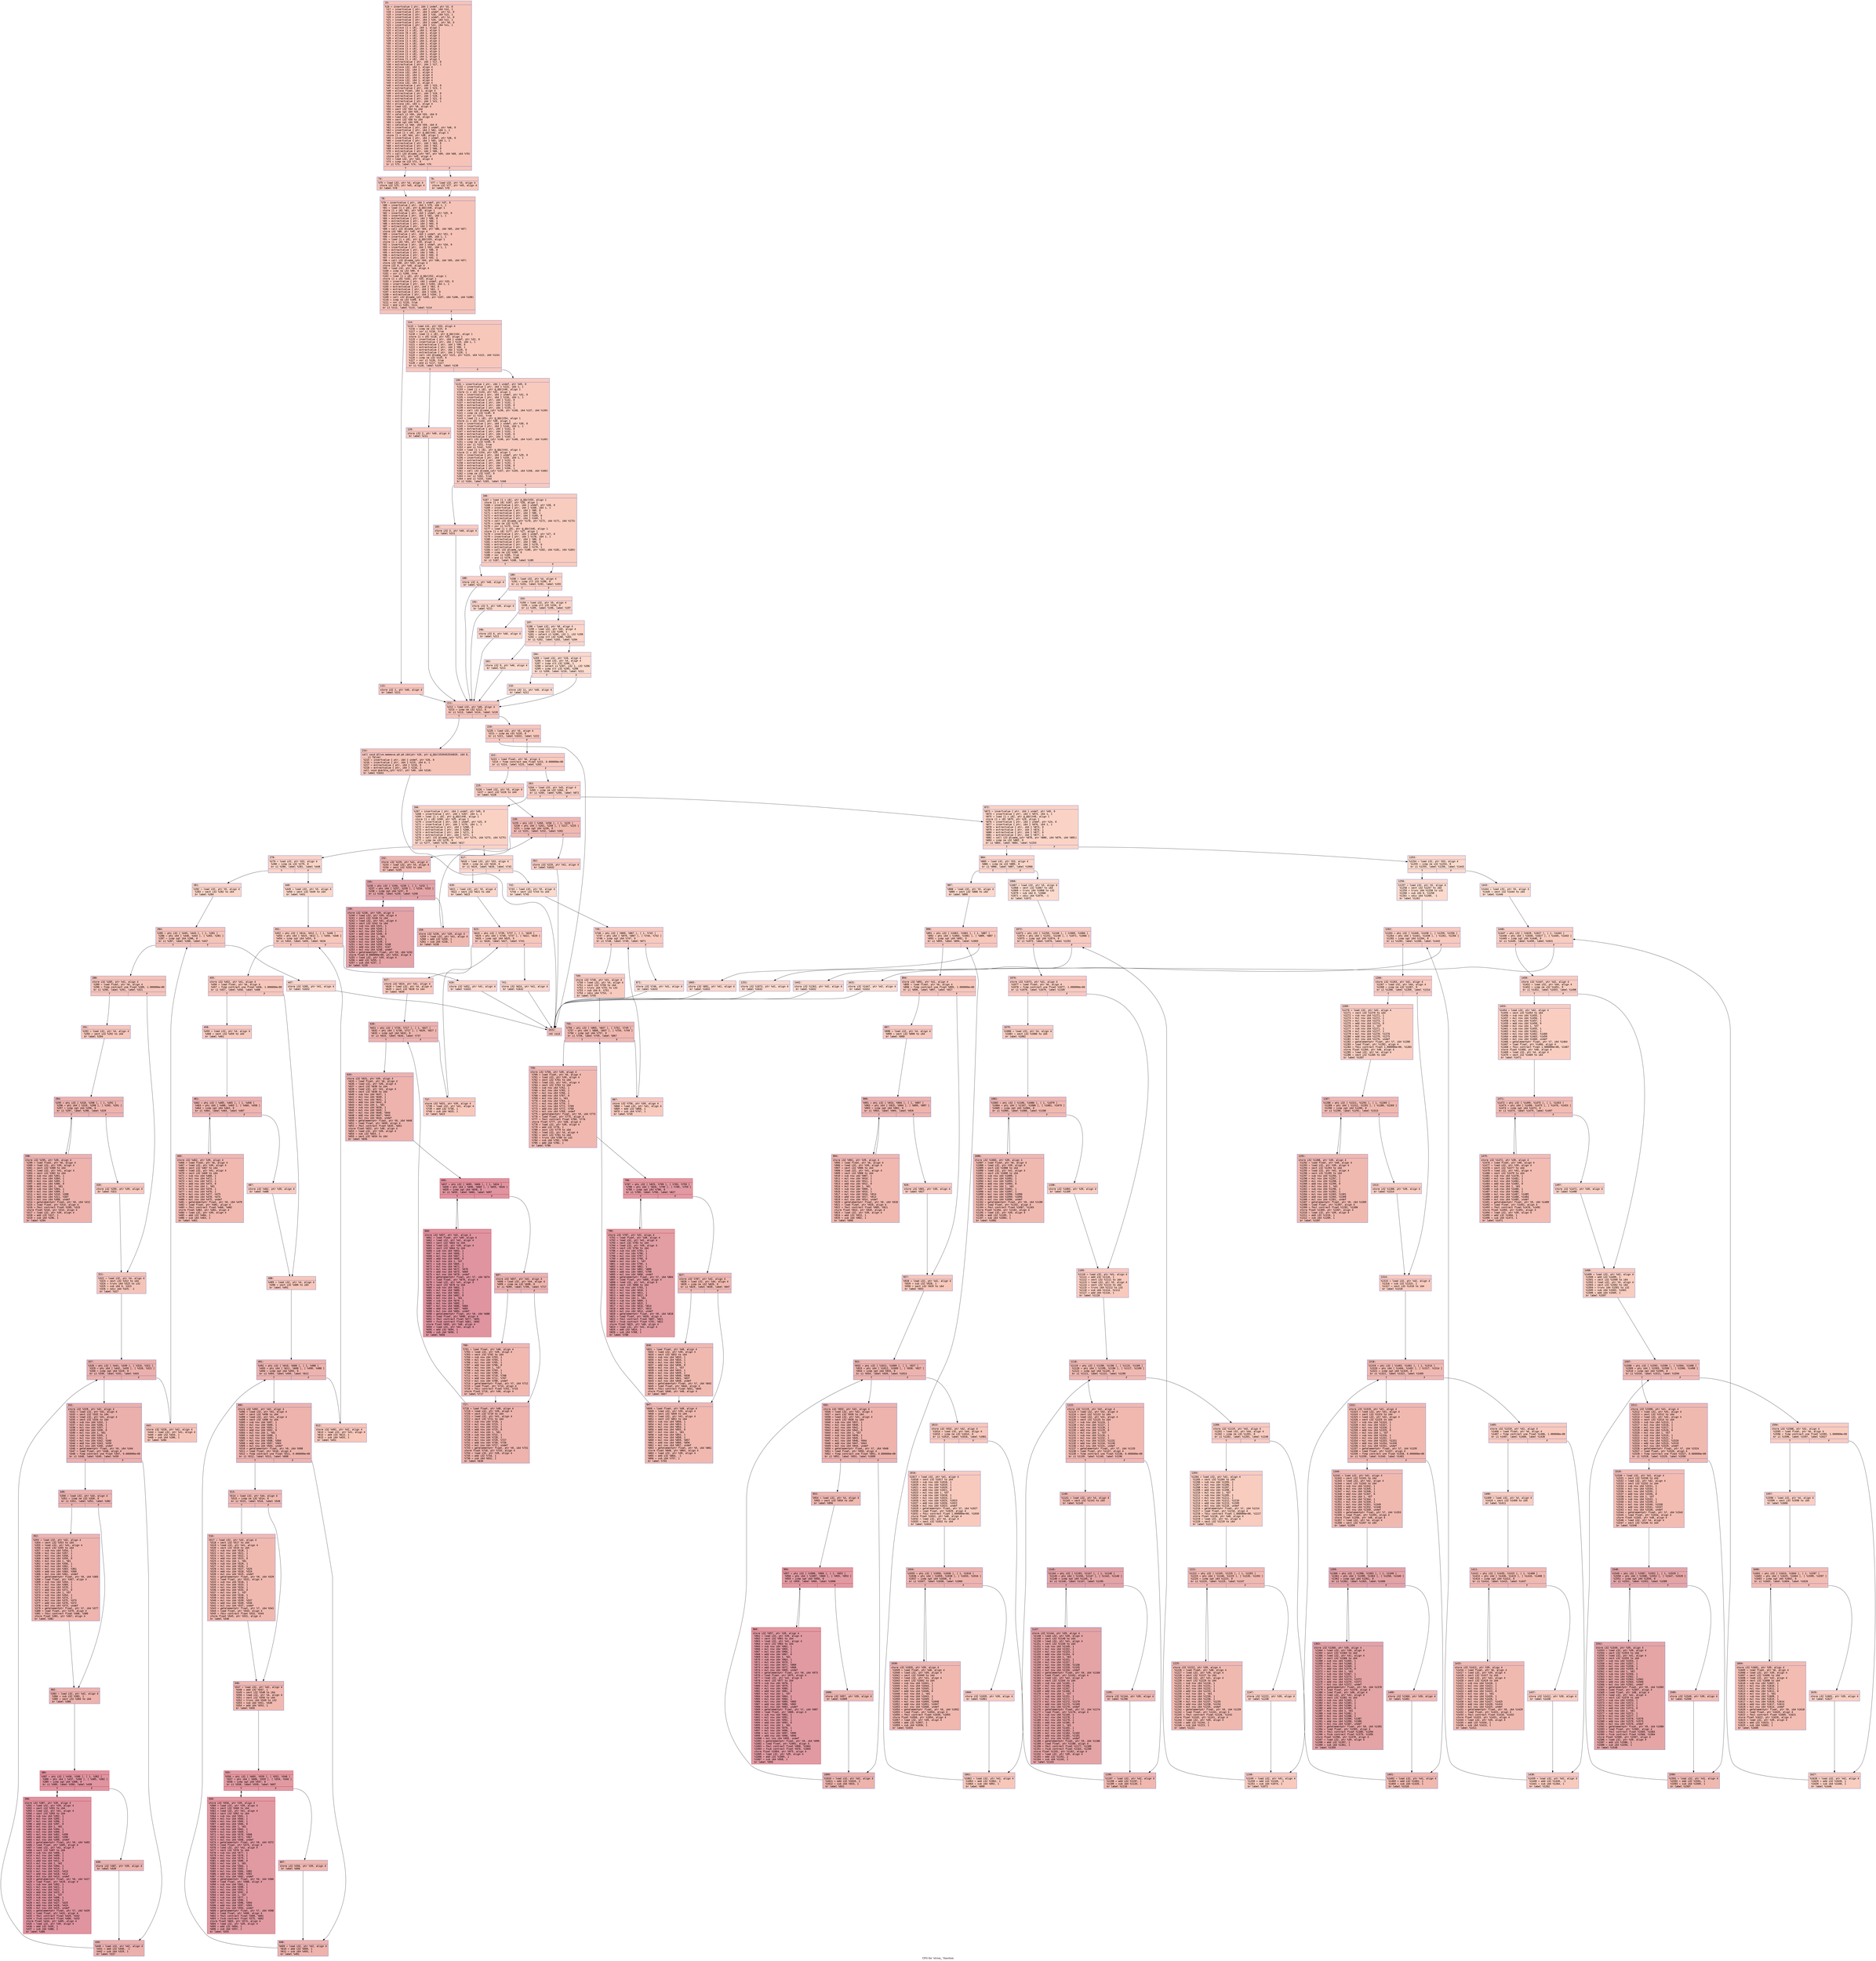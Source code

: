 digraph "CFG for 'strsm_' function" {
	label="CFG for 'strsm_' function";

	Node0x55ee106d3d00 [shape=record,color="#3d50c3ff", style=filled, fillcolor="#e8765c70" fontname="Courier",label="{15:\l|  %16 = insertvalue \{ ptr, i64 \} undef, ptr %3, 0\l  %17 = insertvalue \{ ptr, i64 \} %16, i64 %14, 1\l  %18 = insertvalue \{ ptr, i64 \} undef, ptr %2, 0\l  %19 = insertvalue \{ ptr, i64 \} %18, i64 %13, 1\l  %20 = insertvalue \{ ptr, i64 \} undef, ptr %1, 0\l  %21 = insertvalue \{ ptr, i64 \} %20, i64 %12, 1\l  %22 = insertvalue \{ ptr, i64 \} undef, ptr %0, 0\l  %23 = insertvalue \{ ptr, i64 \} %22, i64 %11, 1\l  %24 = alloca [1 x i8], i64 1, align 1\l  %25 = alloca [1 x i8], i64 1, align 1\l  %26 = alloca [6 x i8], i64 1, align 1\l  %27 = alloca [1 x i8], i64 1, align 1\l  %28 = alloca [1 x i8], i64 1, align 1\l  %29 = alloca [1 x i8], i64 1, align 1\l  %30 = alloca [1 x i8], i64 1, align 1\l  %31 = alloca [1 x i8], i64 1, align 1\l  %32 = alloca [1 x i8], i64 1, align 1\l  %33 = alloca [1 x i8], i64 1, align 1\l  %34 = alloca [1 x i8], i64 1, align 1\l  %35 = alloca [1 x i8], i64 1, align 1\l  %36 = alloca [1 x i8], i64 1, align 1\l  %37 = extractvalue \{ ptr, i64 \} %17, 0\l  %38 = extractvalue \{ ptr, i64 \} %17, 1\l  %39 = alloca i32, i64 1, align 4\l  %40 = alloca i32, i64 1, align 4\l  %41 = alloca i32, i64 1, align 4\l  %42 = alloca i32, i64 1, align 4\l  %43 = alloca i32, i64 1, align 4\l  %44 = alloca i32, i64 1, align 4\l  %45 = alloca i32, i64 1, align 4\l  %46 = extractvalue \{ ptr, i64 \} %23, 0\l  %47 = extractvalue \{ ptr, i64 \} %23, 1\l  %48 = alloca float, i64 1, align 4\l  %49 = extractvalue \{ ptr, i64 \} %19, 0\l  %50 = extractvalue \{ ptr, i64 \} %19, 1\l  %51 = extractvalue \{ ptr, i64 \} %21, 0\l  %52 = extractvalue \{ ptr, i64 \} %21, 1\l  %53 = alloca i32, i64 1, align 4\l  %54 = load i32, ptr %8, align 4\l  %55 = sext i32 %54 to i64\l  %56 = icmp sgt i64 %55, 0\l  %57 = select i1 %56, i64 %55, i64 0\l  %58 = load i32, ptr %10, align 4\l  %59 = sext i32 %58 to i64\l  %60 = icmp sgt i64 %59, 0\l  %61 = select i1 %60, i64 %59, i64 0\l  %62 = insertvalue \{ ptr, i64 \} undef, ptr %46, 0\l  %63 = insertvalue \{ ptr, i64 \} %62, i64 1, 1\l  %64 = load [1 x i8], ptr @_QQclX4C, align 1\l  store [1 x i8] %64, ptr %36, align 1\l  %65 = insertvalue \{ ptr, i64 \} undef, ptr %36, 0\l  %66 = insertvalue \{ ptr, i64 \} %65, i64 1, 1\l  %67 = extractvalue \{ ptr, i64 \} %63, 0\l  %68 = extractvalue \{ ptr, i64 \} %63, 1\l  %69 = extractvalue \{ ptr, i64 \} %66, 0\l  %70 = extractvalue \{ ptr, i64 \} %66, 1\l  %71 = call i32 @lsame_(ptr %67, ptr %69, i64 %68, i64 %70)\l  store i32 %71, ptr %43, align 4\l  %72 = load i32, ptr %43, align 4\l  %73 = icmp ne i32 %72, 0\l  br i1 %73, label %74, label %76\l|{<s0>T|<s1>F}}"];
	Node0x55ee106d3d00:s0 -> Node0x55ee106d66e0[tooltip="15 -> 74\nProbability 62.50%" ];
	Node0x55ee106d3d00:s1 -> Node0x55ee106d6730[tooltip="15 -> 76\nProbability 37.50%" ];
	Node0x55ee106d66e0 [shape=record,color="#3d50c3ff", style=filled, fillcolor="#e97a5f70" fontname="Courier",label="{74:\l|  %75 = load i32, ptr %4, align 4\l  store i32 %75, ptr %45, align 4\l  br label %78\l}"];
	Node0x55ee106d66e0 -> Node0x55ee106d6950[tooltip="74 -> 78\nProbability 100.00%" ];
	Node0x55ee106d6730 [shape=record,color="#3d50c3ff", style=filled, fillcolor="#ed836670" fontname="Courier",label="{76:\l|  %77 = load i32, ptr %5, align 4\l  store i32 %77, ptr %45, align 4\l  br label %78\l}"];
	Node0x55ee106d6730 -> Node0x55ee106d6950[tooltip="76 -> 78\nProbability 100.00%" ];
	Node0x55ee106d6950 [shape=record,color="#3d50c3ff", style=filled, fillcolor="#e8765c70" fontname="Courier",label="{78:\l|  %79 = insertvalue \{ ptr, i64 \} undef, ptr %37, 0\l  %80 = insertvalue \{ ptr, i64 \} %79, i64 1, 1\l  %81 = load [1 x i8], ptr @_QQclX4E, align 1\l  store [1 x i8] %81, ptr %35, align 1\l  %82 = insertvalue \{ ptr, i64 \} undef, ptr %35, 0\l  %83 = insertvalue \{ ptr, i64 \} %82, i64 1, 1\l  %84 = extractvalue \{ ptr, i64 \} %80, 0\l  %85 = extractvalue \{ ptr, i64 \} %80, 1\l  %86 = extractvalue \{ ptr, i64 \} %83, 0\l  %87 = extractvalue \{ ptr, i64 \} %83, 1\l  %88 = call i32 @lsame_(ptr %84, ptr %86, i64 %85, i64 %87)\l  store i32 %88, ptr %44, align 4\l  %89 = insertvalue \{ ptr, i64 \} undef, ptr %51, 0\l  %90 = insertvalue \{ ptr, i64 \} %89, i64 1, 1\l  %91 = load [1 x i8], ptr @_QQclX55, align 1\l  store [1 x i8] %91, ptr %34, align 1\l  %92 = insertvalue \{ ptr, i64 \} undef, ptr %34, 0\l  %93 = insertvalue \{ ptr, i64 \} %92, i64 1, 1\l  %94 = extractvalue \{ ptr, i64 \} %90, 0\l  %95 = extractvalue \{ ptr, i64 \} %90, 1\l  %96 = extractvalue \{ ptr, i64 \} %93, 0\l  %97 = extractvalue \{ ptr, i64 \} %93, 1\l  %98 = call i32 @lsame_(ptr %94, ptr %96, i64 %95, i64 %97)\l  store i32 %98, ptr %53, align 4\l  store i32 0, ptr %40, align 4\l  %99 = load i32, ptr %43, align 4\l  %100 = icmp ne i32 %99, 0\l  %101 = xor i1 %100, true\l  %102 = load [1 x i8], ptr @_QQclX52, align 1\l  store [1 x i8] %102, ptr %33, align 1\l  %103 = insertvalue \{ ptr, i64 \} undef, ptr %33, 0\l  %104 = insertvalue \{ ptr, i64 \} %103, i64 1, 1\l  %105 = extractvalue \{ ptr, i64 \} %63, 0\l  %106 = extractvalue \{ ptr, i64 \} %63, 1\l  %107 = extractvalue \{ ptr, i64 \} %104, 0\l  %108 = extractvalue \{ ptr, i64 \} %104, 1\l  %109 = call i32 @lsame_(ptr %105, ptr %107, i64 %106, i64 %108)\l  %110 = icmp ne i32 %109, 0\l  %111 = xor i1 %110, true\l  %112 = and i1 %101, %111\l  br i1 %112, label %113, label %114\l|{<s0>T|<s1>F}}"];
	Node0x55ee106d6950:s0 -> Node0x55ee106d8e00[tooltip="78 -> 113\nProbability 50.00%" ];
	Node0x55ee106d6950:s1 -> Node0x55ee106d8e50[tooltip="78 -> 114\nProbability 50.00%" ];
	Node0x55ee106d8e00 [shape=record,color="#3d50c3ff", style=filled, fillcolor="#ec7f6370" fontname="Courier",label="{113:\l|  store i32 1, ptr %40, align 4\l  br label %211\l}"];
	Node0x55ee106d8e00 -> Node0x55ee106d8ff0[tooltip="113 -> 211\nProbability 100.00%" ];
	Node0x55ee106d8e50 [shape=record,color="#3d50c3ff", style=filled, fillcolor="#ec7f6370" fontname="Courier",label="{114:\l|  %115 = load i32, ptr %53, align 4\l  %116 = icmp ne i32 %115, 0\l  %117 = xor i1 %116, true\l  %118 = load [1 x i8], ptr @_QQclX4C, align 1\l  store [1 x i8] %118, ptr %32, align 1\l  %119 = insertvalue \{ ptr, i64 \} undef, ptr %32, 0\l  %120 = insertvalue \{ ptr, i64 \} %119, i64 1, 1\l  %121 = extractvalue \{ ptr, i64 \} %90, 0\l  %122 = extractvalue \{ ptr, i64 \} %90, 1\l  %123 = extractvalue \{ ptr, i64 \} %120, 0\l  %124 = extractvalue \{ ptr, i64 \} %120, 1\l  %125 = call i32 @lsame_(ptr %121, ptr %123, i64 %122, i64 %124)\l  %126 = icmp ne i32 %125, 0\l  %127 = xor i1 %126, true\l  %128 = and i1 %117, %127\l  br i1 %128, label %129, label %130\l|{<s0>T|<s1>F}}"];
	Node0x55ee106d8e50:s0 -> Node0x55ee106d9a10[tooltip="114 -> 129\nProbability 50.00%" ];
	Node0x55ee106d8e50:s1 -> Node0x55ee106d9a60[tooltip="114 -> 130\nProbability 50.00%" ];
	Node0x55ee106d9a10 [shape=record,color="#3d50c3ff", style=filled, fillcolor="#ef886b70" fontname="Courier",label="{129:\l|  store i32 2, ptr %40, align 4\l  br label %211\l}"];
	Node0x55ee106d9a10 -> Node0x55ee106d8ff0[tooltip="129 -> 211\nProbability 100.00%" ];
	Node0x55ee106d9a60 [shape=record,color="#3d50c3ff", style=filled, fillcolor="#ef886b70" fontname="Courier",label="{130:\l|  %131 = insertvalue \{ ptr, i64 \} undef, ptr %49, 0\l  %132 = insertvalue \{ ptr, i64 \} %131, i64 1, 1\l  %133 = load [1 x i8], ptr @_QQclX4E, align 1\l  store [1 x i8] %133, ptr %31, align 1\l  %134 = insertvalue \{ ptr, i64 \} undef, ptr %31, 0\l  %135 = insertvalue \{ ptr, i64 \} %134, i64 1, 1\l  %136 = extractvalue \{ ptr, i64 \} %132, 0\l  %137 = extractvalue \{ ptr, i64 \} %132, 1\l  %138 = extractvalue \{ ptr, i64 \} %135, 0\l  %139 = extractvalue \{ ptr, i64 \} %135, 1\l  %140 = call i32 @lsame_(ptr %136, ptr %138, i64 %137, i64 %139)\l  %141 = icmp ne i32 %140, 0\l  %142 = xor i1 %141, true\l  %143 = load [1 x i8], ptr @_QQclX54, align 1\l  store [1 x i8] %143, ptr %30, align 1\l  %144 = insertvalue \{ ptr, i64 \} undef, ptr %30, 0\l  %145 = insertvalue \{ ptr, i64 \} %144, i64 1, 1\l  %146 = extractvalue \{ ptr, i64 \} %132, 0\l  %147 = extractvalue \{ ptr, i64 \} %132, 1\l  %148 = extractvalue \{ ptr, i64 \} %145, 0\l  %149 = extractvalue \{ ptr, i64 \} %145, 1\l  %150 = call i32 @lsame_(ptr %146, ptr %148, i64 %147, i64 %149)\l  %151 = icmp ne i32 %150, 0\l  %152 = xor i1 %151, true\l  %153 = and i1 %142, %152\l  %154 = load [1 x i8], ptr @_QQclX43, align 1\l  store [1 x i8] %154, ptr %29, align 1\l  %155 = insertvalue \{ ptr, i64 \} undef, ptr %29, 0\l  %156 = insertvalue \{ ptr, i64 \} %155, i64 1, 1\l  %157 = extractvalue \{ ptr, i64 \} %132, 0\l  %158 = extractvalue \{ ptr, i64 \} %132, 1\l  %159 = extractvalue \{ ptr, i64 \} %156, 0\l  %160 = extractvalue \{ ptr, i64 \} %156, 1\l  %161 = call i32 @lsame_(ptr %157, ptr %159, i64 %158, i64 %160)\l  %162 = icmp ne i32 %161, 0\l  %163 = xor i1 %162, true\l  %164 = and i1 %153, %163\l  br i1 %164, label %165, label %166\l|{<s0>T|<s1>F}}"];
	Node0x55ee106d9a60:s0 -> Node0x55ee106db480[tooltip="130 -> 165\nProbability 50.00%" ];
	Node0x55ee106d9a60:s1 -> Node0x55ee106db4d0[tooltip="130 -> 166\nProbability 50.00%" ];
	Node0x55ee106db480 [shape=record,color="#3d50c3ff", style=filled, fillcolor="#f08b6e70" fontname="Courier",label="{165:\l|  store i32 3, ptr %40, align 4\l  br label %211\l}"];
	Node0x55ee106db480 -> Node0x55ee106d8ff0[tooltip="165 -> 211\nProbability 100.00%" ];
	Node0x55ee106db4d0 [shape=record,color="#3d50c3ff", style=filled, fillcolor="#f08b6e70" fontname="Courier",label="{166:\l|  %167 = load [1 x i8], ptr @_QQclX55, align 1\l  store [1 x i8] %167, ptr %28, align 1\l  %168 = insertvalue \{ ptr, i64 \} undef, ptr %28, 0\l  %169 = insertvalue \{ ptr, i64 \} %168, i64 1, 1\l  %170 = extractvalue \{ ptr, i64 \} %80, 0\l  %171 = extractvalue \{ ptr, i64 \} %80, 1\l  %172 = extractvalue \{ ptr, i64 \} %169, 0\l  %173 = extractvalue \{ ptr, i64 \} %169, 1\l  %174 = call i32 @lsame_(ptr %170, ptr %172, i64 %171, i64 %173)\l  %175 = icmp ne i32 %174, 0\l  %176 = xor i1 %175, true\l  %177 = load [1 x i8], ptr @_QQclX4E, align 1\l  store [1 x i8] %177, ptr %27, align 1\l  %178 = insertvalue \{ ptr, i64 \} undef, ptr %27, 0\l  %179 = insertvalue \{ ptr, i64 \} %178, i64 1, 1\l  %180 = extractvalue \{ ptr, i64 \} %80, 0\l  %181 = extractvalue \{ ptr, i64 \} %80, 1\l  %182 = extractvalue \{ ptr, i64 \} %179, 0\l  %183 = extractvalue \{ ptr, i64 \} %179, 1\l  %184 = call i32 @lsame_(ptr %180, ptr %182, i64 %181, i64 %183)\l  %185 = icmp ne i32 %184, 0\l  %186 = xor i1 %185, true\l  %187 = and i1 %176, %186\l  br i1 %187, label %188, label %189\l|{<s0>T|<s1>F}}"];
	Node0x55ee106db4d0:s0 -> Node0x55ee106e2c40[tooltip="166 -> 188\nProbability 50.00%" ];
	Node0x55ee106db4d0:s1 -> Node0x55ee106e2c90[tooltip="166 -> 189\nProbability 50.00%" ];
	Node0x55ee106e2c40 [shape=record,color="#3d50c3ff", style=filled, fillcolor="#f3947570" fontname="Courier",label="{188:\l|  store i32 4, ptr %40, align 4\l  br label %211\l}"];
	Node0x55ee106e2c40 -> Node0x55ee106d8ff0[tooltip="188 -> 211\nProbability 100.00%" ];
	Node0x55ee106e2c90 [shape=record,color="#3d50c3ff", style=filled, fillcolor="#f3947570" fontname="Courier",label="{189:\l|  %190 = load i32, ptr %4, align 4\l  %191 = icmp slt i32 %190, 0\l  br i1 %191, label %192, label %193\l|{<s0>T|<s1>F}}"];
	Node0x55ee106e2c90:s0 -> Node0x55ee106d78b0[tooltip="189 -> 192\nProbability 37.50%" ];
	Node0x55ee106e2c90:s1 -> Node0x55ee106d7900[tooltip="189 -> 193\nProbability 62.50%" ];
	Node0x55ee106d78b0 [shape=record,color="#3d50c3ff", style=filled, fillcolor="#f5a08170" fontname="Courier",label="{192:\l|  store i32 5, ptr %40, align 4\l  br label %211\l}"];
	Node0x55ee106d78b0 -> Node0x55ee106d8ff0[tooltip="192 -> 211\nProbability 100.00%" ];
	Node0x55ee106d7900 [shape=record,color="#3d50c3ff", style=filled, fillcolor="#f59c7d70" fontname="Courier",label="{193:\l|  %194 = load i32, ptr %5, align 4\l  %195 = icmp slt i32 %194, 0\l  br i1 %195, label %196, label %197\l|{<s0>T|<s1>F}}"];
	Node0x55ee106d7900:s0 -> Node0x55ee106d7c20[tooltip="193 -> 196\nProbability 37.50%" ];
	Node0x55ee106d7900:s1 -> Node0x55ee106d7c70[tooltip="193 -> 197\nProbability 62.50%" ];
	Node0x55ee106d7c20 [shape=record,color="#3d50c3ff", style=filled, fillcolor="#f6a38570" fontname="Courier",label="{196:\l|  store i32 6, ptr %40, align 4\l  br label %211\l}"];
	Node0x55ee106d7c20 -> Node0x55ee106d8ff0[tooltip="196 -> 211\nProbability 100.00%" ];
	Node0x55ee106d7c70 [shape=record,color="#3d50c3ff", style=filled, fillcolor="#f5a08170" fontname="Courier",label="{197:\l|  %198 = load i32, ptr %8, align 4\l  %199 = load i32, ptr %45, align 4\l  %200 = icmp slt i32 %199, 1\l  %201 = select i1 %200, i32 1, i32 %199\l  %202 = icmp slt i32 %198, %201\l  br i1 %202, label %203, label %204\l|{<s0>T|<s1>F}}"];
	Node0x55ee106d7c70:s0 -> Node0x55ee106d8150[tooltip="197 -> 203\nProbability 50.00%" ];
	Node0x55ee106d7c70:s1 -> Node0x55ee106d81a0[tooltip="197 -> 204\nProbability 50.00%" ];
	Node0x55ee106d8150 [shape=record,color="#3d50c3ff", style=filled, fillcolor="#f7a88970" fontname="Courier",label="{203:\l|  store i32 9, ptr %40, align 4\l  br label %211\l}"];
	Node0x55ee106d8150 -> Node0x55ee106d8ff0[tooltip="203 -> 211\nProbability 100.00%" ];
	Node0x55ee106d81a0 [shape=record,color="#3d50c3ff", style=filled, fillcolor="#f7a88970" fontname="Courier",label="{204:\l|  %205 = load i32, ptr %10, align 4\l  %206 = load i32, ptr %4, align 4\l  %207 = icmp slt i32 %206, 1\l  %208 = select i1 %207, i32 1, i32 %206\l  %209 = icmp slt i32 %205, %208\l  br i1 %209, label %210, label %211\l|{<s0>T|<s1>F}}"];
	Node0x55ee106d81a0:s0 -> Node0x55ee106d8680[tooltip="204 -> 210\nProbability 50.00%" ];
	Node0x55ee106d81a0:s1 -> Node0x55ee106d8ff0[tooltip="204 -> 211\nProbability 50.00%" ];
	Node0x55ee106d8680 [shape=record,color="#3d50c3ff", style=filled, fillcolor="#f7ac8e70" fontname="Courier",label="{210:\l|  store i32 11, ptr %40, align 4\l  br label %211\l}"];
	Node0x55ee106d8680 -> Node0x55ee106d8ff0[tooltip="210 -> 211\nProbability 100.00%" ];
	Node0x55ee106d8ff0 [shape=record,color="#3d50c3ff", style=filled, fillcolor="#e8765c70" fontname="Courier",label="{211:\l|  %212 = load i32, ptr %40, align 4\l  %213 = icmp ne i32 %212, 0\l  br i1 %213, label %214, label %219\l|{<s0>T|<s1>F}}"];
	Node0x55ee106d8ff0:s0 -> Node0x55ee106e50d0[tooltip="211 -> 214\nProbability 62.50%" ];
	Node0x55ee106d8ff0:s1 -> Node0x55ee106e5120[tooltip="211 -> 219\nProbability 37.50%" ];
	Node0x55ee106e50d0 [shape=record,color="#3d50c3ff", style=filled, fillcolor="#e97a5f70" fontname="Courier",label="{214:\l|  call void @llvm.memmove.p0.p0.i64(ptr %26, ptr @_QQclX535452534D20, i64 6,\l... i1 false)\l  %215 = insertvalue \{ ptr, i64 \} undef, ptr %26, 0\l  %216 = insertvalue \{ ptr, i64 \} %215, i64 6, 1\l  %217 = extractvalue \{ ptr, i64 \} %216, 0\l  %218 = extractvalue \{ ptr, i64 \} %216, 1\l  call void @xerbla_(ptr %217, ptr %40, i64 %218)\l  br label %1632\l}"];
	Node0x55ee106e50d0 -> Node0x55ee106e5720[tooltip="214 -> 1632\nProbability 100.00%" ];
	Node0x55ee106e5120 [shape=record,color="#3d50c3ff", style=filled, fillcolor="#ed836670" fontname="Courier",label="{219:\l|  %220 = load i32, ptr %5, align 4\l  %221 = icmp eq i32 %220, 0\l  br i1 %221, label %1632, label %222\l|{<s0>T|<s1>F}}"];
	Node0x55ee106e5120:s0 -> Node0x55ee106e5720[tooltip="219 -> 1632\nProbability 37.50%" ];
	Node0x55ee106e5120:s1 -> Node0x55ee106e58f0[tooltip="219 -> 222\nProbability 62.50%" ];
	Node0x55ee106e58f0 [shape=record,color="#3d50c3ff", style=filled, fillcolor="#ef886b70" fontname="Courier",label="{222:\l|  %223 = load float, ptr %6, align 4\l  %224 = fcmp contract oeq float %223, 0.000000e+00\l  br i1 %224, label %225, label %263\l|{<s0>T|<s1>F}}"];
	Node0x55ee106e58f0:s0 -> Node0x55ee106e5b00[tooltip="222 -> 225\nProbability 62.50%" ];
	Node0x55ee106e58f0:s1 -> Node0x55ee106e5b50[tooltip="222 -> 263\nProbability 37.50%" ];
	Node0x55ee106e5b00 [shape=record,color="#3d50c3ff", style=filled, fillcolor="#f08b6e70" fontname="Courier",label="{225:\l|  %226 = load i32, ptr %5, align 4\l  %227 = sext i32 %226 to i64\l  br label %228\l}"];
	Node0x55ee106e5b00 -> Node0x55ee106e5d40[tooltip="225 -> 228\nProbability 100.00%" ];
	Node0x55ee106e5d40 [shape=record,color="#3d50c3ff", style=filled, fillcolor="#de614d70" fontname="Courier",label="{228:\l|  %229 = phi i32 [ %260, %258 ], [ 1, %225 ]\l  %230 = phi i64 [ %261, %258 ], [ %227, %225 ]\l  %231 = icmp sgt i64 %230, 0\l  br i1 %231, label %232, label %262\l|{<s0>T|<s1>F}}"];
	Node0x55ee106e5d40:s0 -> Node0x55ee106e6060[tooltip="228 -> 232\nProbability 96.88%" ];
	Node0x55ee106e5d40:s1 -> Node0x55ee106e60b0[tooltip="228 -> 262\nProbability 3.12%" ];
	Node0x55ee106e6060 [shape=record,color="#3d50c3ff", style=filled, fillcolor="#de614d70" fontname="Courier",label="{232:\l|  store i32 %229, ptr %41, align 4\l  %233 = load i32, ptr %4, align 4\l  %234 = sext i32 %233 to i64\l  br label %235\l}"];
	Node0x55ee106e6060 -> Node0x55ee106e6340[tooltip="232 -> 235\nProbability 100.00%" ];
	Node0x55ee106e6340 [shape=record,color="#3d50c3ff", style=filled, fillcolor="#c32e3170" fontname="Courier",label="{235:\l|  %236 = phi i32 [ %256, %239 ], [ 1, %232 ]\l  %237 = phi i64 [ %257, %239 ], [ %234, %232 ]\l  %238 = icmp sgt i64 %237, 0\l  br i1 %238, label %239, label %258\l|{<s0>T|<s1>F}}"];
	Node0x55ee106e6340:s0 -> Node0x55ee106e6400[tooltip="235 -> 239\nProbability 96.88%" ];
	Node0x55ee106e6340:s1 -> Node0x55ee106e5e00[tooltip="235 -> 258\nProbability 3.12%" ];
	Node0x55ee106e6400 [shape=record,color="#3d50c3ff", style=filled, fillcolor="#c32e3170" fontname="Courier",label="{239:\l|  store i32 %236, ptr %39, align 4\l  %240 = load i32, ptr %39, align 4\l  %241 = sext i32 %240 to i64\l  %242 = load i32, ptr %41, align 4\l  %243 = sext i32 %242 to i64\l  %244 = sub nsw i64 %241, 1\l  %245 = mul nsw i64 %244, 1\l  %246 = mul nsw i64 %245, 1\l  %247 = add nsw i64 %246, 0\l  %248 = mul nsw i64 1, %61\l  %249 = sub nsw i64 %243, 1\l  %250 = mul nsw i64 %249, 1\l  %251 = mul nsw i64 %250, %248\l  %252 = add nsw i64 %251, %247\l  %253 = mul nsw i64 %248, undef\l  %254 = getelementptr float, ptr %9, i64 %252\l  store float 0.000000e+00, ptr %254, align 4\l  %255 = load i32, ptr %39, align 4\l  %256 = add i32 %255, 1\l  %257 = sub i64 %237, 1\l  br label %235\l}"];
	Node0x55ee106e6400 -> Node0x55ee106e6340[tooltip="239 -> 235\nProbability 100.00%" ];
	Node0x55ee106e5e00 [shape=record,color="#3d50c3ff", style=filled, fillcolor="#de614d70" fontname="Courier",label="{258:\l|  store i32 %236, ptr %39, align 4\l  %259 = load i32, ptr %41, align 4\l  %260 = add i32 %259, 1\l  %261 = sub i64 %230, 1\l  br label %228\l}"];
	Node0x55ee106e5e00 -> Node0x55ee106e5d40[tooltip="258 -> 228\nProbability 100.00%" ];
	Node0x55ee106e60b0 [shape=record,color="#3d50c3ff", style=filled, fillcolor="#f08b6e70" fontname="Courier",label="{262:\l|  store i32 %229, ptr %41, align 4\l  br label %1632\l}"];
	Node0x55ee106e60b0 -> Node0x55ee106e5720[tooltip="262 -> 1632\nProbability 100.00%" ];
	Node0x55ee106e5b50 [shape=record,color="#3d50c3ff", style=filled, fillcolor="#f2907270" fontname="Courier",label="{263:\l|  %264 = load i32, ptr %43, align 4\l  %265 = icmp ne i32 %264, 0\l  br i1 %265, label %266, label %872\l|{<s0>T|<s1>F}}"];
	Node0x55ee106e5b50:s0 -> Node0x55ee106e7750[tooltip="263 -> 266\nProbability 62.50%" ];
	Node0x55ee106e5b50:s1 -> Node0x55ee106e77a0[tooltip="263 -> 872\nProbability 37.50%" ];
	Node0x55ee106e7750 [shape=record,color="#3d50c3ff", style=filled, fillcolor="#f4987a70" fontname="Courier",label="{266:\l|  %267 = insertvalue \{ ptr, i64 \} undef, ptr %49, 0\l  %268 = insertvalue \{ ptr, i64 \} %267, i64 1, 1\l  %269 = load [1 x i8], ptr @_QQclX4E, align 1\l  store [1 x i8] %269, ptr %25, align 1\l  %270 = insertvalue \{ ptr, i64 \} undef, ptr %25, 0\l  %271 = insertvalue \{ ptr, i64 \} %270, i64 1, 1\l  %272 = extractvalue \{ ptr, i64 \} %268, 0\l  %273 = extractvalue \{ ptr, i64 \} %268, 1\l  %274 = extractvalue \{ ptr, i64 \} %271, 0\l  %275 = extractvalue \{ ptr, i64 \} %271, 1\l  %276 = call i32 @lsame_(ptr %272, ptr %274, i64 %273, i64 %275)\l  %277 = icmp ne i32 %276, 0\l  br i1 %277, label %278, label %617\l|{<s0>T|<s1>F}}"];
	Node0x55ee106e7750:s0 -> Node0x55ee106e80a0[tooltip="266 -> 278\nProbability 62.50%" ];
	Node0x55ee106e7750:s1 -> Node0x55ee106e80f0[tooltip="266 -> 617\nProbability 37.50%" ];
	Node0x55ee106e80a0 [shape=record,color="#3d50c3ff", style=filled, fillcolor="#f59c7d70" fontname="Courier",label="{278:\l|  %279 = load i32, ptr %53, align 4\l  %280 = icmp ne i32 %279, 0\l  br i1 %280, label %281, label %448\l|{<s0>T|<s1>F}}"];
	Node0x55ee106e80a0:s0 -> Node0x55ee106e8300[tooltip="278 -> 281\nProbability 62.50%" ];
	Node0x55ee106e80a0:s1 -> Node0x55ee106e8350[tooltip="278 -> 448\nProbability 37.50%" ];
	Node0x55ee106e8300 [shape=record,color="#3d50c3ff", style=filled, fillcolor="#f5a08170" fontname="Courier",label="{281:\l|  %282 = load i32, ptr %5, align 4\l  %283 = sext i32 %282 to i64\l  br label %284\l}"];
	Node0x55ee106e8300 -> Node0x55ee106e8540[tooltip="281 -> 284\nProbability 100.00%" ];
	Node0x55ee106e8540 [shape=record,color="#3d50c3ff", style=filled, fillcolor="#e97a5f70" fontname="Courier",label="{284:\l|  %285 = phi i32 [ %445, %443 ], [ 1, %281 ]\l  %286 = phi i64 [ %446, %443 ], [ %283, %281 ]\l  %287 = icmp sgt i64 %286, 0\l  br i1 %287, label %288, label %447\l|{<s0>T|<s1>F}}"];
	Node0x55ee106e8540:s0 -> Node0x55ee106e8860[tooltip="284 -> 288\nProbability 96.88%" ];
	Node0x55ee106e8540:s1 -> Node0x55ee106e88b0[tooltip="284 -> 447\nProbability 3.12%" ];
	Node0x55ee106e8860 [shape=record,color="#3d50c3ff", style=filled, fillcolor="#e97a5f70" fontname="Courier",label="{288:\l|  store i32 %285, ptr %41, align 4\l  %289 = load float, ptr %6, align 4\l  %290 = fcmp contract une float %289, 1.000000e+00\l  br i1 %290, label %291, label %321\l|{<s0>T|<s1>F}}"];
	Node0x55ee106e8860:s0 -> Node0x55ee106e8b60[tooltip="288 -> 291\nProbability 62.50%" ];
	Node0x55ee106e8860:s1 -> Node0x55ee106e8bb0[tooltip="288 -> 321\nProbability 37.50%" ];
	Node0x55ee106e8b60 [shape=record,color="#3d50c3ff", style=filled, fillcolor="#ec7f6370" fontname="Courier",label="{291:\l|  %292 = load i32, ptr %4, align 4\l  %293 = sext i32 %292 to i64\l  br label %294\l}"];
	Node0x55ee106e8b60 -> Node0x55ee106e8da0[tooltip="291 -> 294\nProbability 100.00%" ];
	Node0x55ee106e8da0 [shape=record,color="#3d50c3ff", style=filled, fillcolor="#d6524470" fontname="Courier",label="{294:\l|  %295 = phi i32 [ %318, %298 ], [ 1, %291 ]\l  %296 = phi i64 [ %319, %298 ], [ %293, %291 ]\l  %297 = icmp sgt i64 %296, 0\l  br i1 %297, label %298, label %320\l|{<s0>T|<s1>F}}"];
	Node0x55ee106e8da0:s0 -> Node0x55ee106e8e60[tooltip="294 -> 298\nProbability 96.88%" ];
	Node0x55ee106e8da0:s1 -> Node0x55ee106e90c0[tooltip="294 -> 320\nProbability 3.12%" ];
	Node0x55ee106e8e60 [shape=record,color="#3d50c3ff", style=filled, fillcolor="#d6524470" fontname="Courier",label="{298:\l|  store i32 %295, ptr %39, align 4\l  %299 = load float, ptr %6, align 4\l  %300 = load i32, ptr %39, align 4\l  %301 = sext i32 %300 to i64\l  %302 = load i32, ptr %41, align 4\l  %303 = sext i32 %302 to i64\l  %304 = sub nsw i64 %301, 1\l  %305 = mul nsw i64 %304, 1\l  %306 = mul nsw i64 %305, 1\l  %307 = add nsw i64 %306, 0\l  %308 = mul nsw i64 1, %61\l  %309 = sub nsw i64 %303, 1\l  %310 = mul nsw i64 %309, 1\l  %311 = mul nsw i64 %310, %308\l  %312 = add nsw i64 %311, %307\l  %313 = mul nsw i64 %308, undef\l  %314 = getelementptr float, ptr %9, i64 %312\l  %315 = load float, ptr %314, align 4\l  %316 = fmul contract float %299, %315\l  store float %316, ptr %314, align 4\l  %317 = load i32, ptr %39, align 4\l  %318 = add i32 %317, 1\l  %319 = sub i64 %296, 1\l  br label %294\l}"];
	Node0x55ee106e8e60 -> Node0x55ee106e8da0[tooltip="298 -> 294\nProbability 100.00%" ];
	Node0x55ee106e90c0 [shape=record,color="#3d50c3ff", style=filled, fillcolor="#ec7f6370" fontname="Courier",label="{320:\l|  store i32 %295, ptr %39, align 4\l  br label %321\l}"];
	Node0x55ee106e90c0 -> Node0x55ee106e8bb0[tooltip="320 -> 321\nProbability 100.00%" ];
	Node0x55ee106e8bb0 [shape=record,color="#3d50c3ff", style=filled, fillcolor="#e97a5f70" fontname="Courier",label="{321:\l|  %322 = load i32, ptr %4, align 4\l  %323 = sext i32 %322 to i64\l  %324 = trunc i64 %323 to i32\l  %325 = sub i64 0, %323\l  %326 = sdiv i64 %325, -1\l  br label %327\l}"];
	Node0x55ee106e8bb0 -> Node0x55ee106ea250[tooltip="321 -> 327\nProbability 100.00%" ];
	Node0x55ee106ea250 [shape=record,color="#3d50c3ff", style=filled, fillcolor="#d24b4070" fontname="Courier",label="{327:\l|  %328 = phi i32 [ %441, %439 ], [ %324, %321 ]\l  %329 = phi i64 [ %442, %439 ], [ %326, %321 ]\l  %330 = icmp sgt i64 %329, 0\l  br i1 %330, label %331, label %443\l|{<s0>T|<s1>F}}"];
	Node0x55ee106ea250:s0 -> Node0x55ee106ea570[tooltip="327 -> 331\nProbability 96.88%" ];
	Node0x55ee106ea250:s1 -> Node0x55ee106e8600[tooltip="327 -> 443\nProbability 3.12%" ];
	Node0x55ee106ea570 [shape=record,color="#3d50c3ff", style=filled, fillcolor="#d24b4070" fontname="Courier",label="{331:\l|  store i32 %328, ptr %42, align 4\l  %332 = load i32, ptr %42, align 4\l  %333 = sext i32 %332 to i64\l  %334 = load i32, ptr %41, align 4\l  %335 = sext i32 %334 to i64\l  %336 = sub nsw i64 %333, 1\l  %337 = mul nsw i64 %336, 1\l  %338 = mul nsw i64 %337, 1\l  %339 = add nsw i64 %338, 0\l  %340 = mul nsw i64 1, %61\l  %341 = sub nsw i64 %335, 1\l  %342 = mul nsw i64 %341, 1\l  %343 = mul nsw i64 %342, %340\l  %344 = add nsw i64 %343, %339\l  %345 = mul nsw i64 %340, undef\l  %346 = getelementptr float, ptr %9, i64 %344\l  %347 = load float, ptr %346, align 4\l  %348 = fcmp contract une float %347, 0.000000e+00\l  br i1 %348, label %349, label %439\l|{<s0>T|<s1>F}}"];
	Node0x55ee106ea570:s0 -> Node0x55ee106eb040[tooltip="331 -> 349\nProbability 62.50%" ];
	Node0x55ee106ea570:s1 -> Node0x55ee106ea310[tooltip="331 -> 439\nProbability 37.50%" ];
	Node0x55ee106eb040 [shape=record,color="#3d50c3ff", style=filled, fillcolor="#d6524470" fontname="Courier",label="{349:\l|  %350 = load i32, ptr %44, align 4\l  %351 = icmp ne i32 %350, 0\l  br i1 %351, label %352, label %382\l|{<s0>T|<s1>F}}"];
	Node0x55ee106eb040:s0 -> Node0x55ee106eb250[tooltip="349 -> 352\nProbability 62.50%" ];
	Node0x55ee106eb040:s1 -> Node0x55ee106eb2a0[tooltip="349 -> 382\nProbability 37.50%" ];
	Node0x55ee106eb250 [shape=record,color="#3d50c3ff", style=filled, fillcolor="#d8564670" fontname="Courier",label="{352:\l|  %353 = load i32, ptr %42, align 4\l  %354 = sext i32 %353 to i64\l  %355 = load i32, ptr %41, align 4\l  %356 = sext i32 %355 to i64\l  %357 = sub nsw i64 %354, 1\l  %358 = mul nsw i64 %357, 1\l  %359 = mul nsw i64 %358, 1\l  %360 = add nsw i64 %359, 0\l  %361 = mul nsw i64 1, %61\l  %362 = sub nsw i64 %356, 1\l  %363 = mul nsw i64 %362, 1\l  %364 = mul nsw i64 %363, %361\l  %365 = add nsw i64 %364, %360\l  %366 = mul nsw i64 %361, undef\l  %367 = getelementptr float, ptr %9, i64 %365\l  %368 = load float, ptr %367, align 4\l  %369 = sub nsw i64 %354, 1\l  %370 = mul nsw i64 %369, 1\l  %371 = mul nsw i64 %370, 1\l  %372 = add nsw i64 %371, 0\l  %373 = mul nsw i64 1, %57\l  %374 = sub nsw i64 %354, 1\l  %375 = mul nsw i64 %374, 1\l  %376 = mul nsw i64 %375, %373\l  %377 = add nsw i64 %376, %372\l  %378 = mul nsw i64 %373, undef\l  %379 = getelementptr float, ptr %7, i64 %377\l  %380 = load float, ptr %379, align 4\l  %381 = fdiv contract float %368, %380\l  store float %381, ptr %367, align 4\l  br label %382\l}"];
	Node0x55ee106eb250 -> Node0x55ee106eb2a0[tooltip="352 -> 382\nProbability 100.00%" ];
	Node0x55ee106eb2a0 [shape=record,color="#3d50c3ff", style=filled, fillcolor="#d6524470" fontname="Courier",label="{382:\l|  %383 = load i32, ptr %42, align 4\l  %384 = sub i32 %383, 1\l  %385 = sext i32 %384 to i64\l  br label %386\l}"];
	Node0x55ee106eb2a0 -> Node0x55ee106e30b0[tooltip="382 -> 386\nProbability 100.00%" ];
	Node0x55ee106e30b0 [shape=record,color="#b70d28ff", style=filled, fillcolor="#b70d2870" fontname="Courier",label="{386:\l|  %387 = phi i32 [ %436, %390 ], [ 1, %382 ]\l  %388 = phi i64 [ %437, %390 ], [ %385, %382 ]\l  %389 = icmp sgt i64 %388, 0\l  br i1 %389, label %390, label %438\l|{<s0>T|<s1>F}}"];
	Node0x55ee106e30b0:s0 -> Node0x55ee106e3170[tooltip="386 -> 390\nProbability 96.88%" ];
	Node0x55ee106e30b0:s1 -> Node0x55ee106e33d0[tooltip="386 -> 438\nProbability 3.12%" ];
	Node0x55ee106e3170 [shape=record,color="#b70d28ff", style=filled, fillcolor="#b70d2870" fontname="Courier",label="{390:\l|  store i32 %387, ptr %39, align 4\l  %391 = load i32, ptr %39, align 4\l  %392 = sext i32 %391 to i64\l  %393 = load i32, ptr %41, align 4\l  %394 = sext i32 %393 to i64\l  %395 = sub nsw i64 %392, 1\l  %396 = mul nsw i64 %395, 1\l  %397 = mul nsw i64 %396, 1\l  %398 = add nsw i64 %397, 0\l  %399 = mul nsw i64 1, %61\l  %400 = sub nsw i64 %394, 1\l  %401 = mul nsw i64 %400, 1\l  %402 = mul nsw i64 %401, %399\l  %403 = add nsw i64 %402, %398\l  %404 = mul nsw i64 %399, undef\l  %405 = getelementptr float, ptr %9, i64 %403\l  %406 = load float, ptr %405, align 4\l  %407 = load i32, ptr %42, align 4\l  %408 = sext i32 %407 to i64\l  %409 = sub nsw i64 %408, 1\l  %410 = mul nsw i64 %409, 1\l  %411 = mul nsw i64 %410, 1\l  %412 = add nsw i64 %411, 0\l  %413 = mul nsw i64 1, %61\l  %414 = sub nsw i64 %394, 1\l  %415 = mul nsw i64 %414, 1\l  %416 = mul nsw i64 %415, %413\l  %417 = add nsw i64 %416, %412\l  %418 = mul nsw i64 %413, undef\l  %419 = getelementptr float, ptr %9, i64 %417\l  %420 = load float, ptr %419, align 4\l  %421 = sub nsw i64 %392, 1\l  %422 = mul nsw i64 %421, 1\l  %423 = mul nsw i64 %422, 1\l  %424 = add nsw i64 %423, 0\l  %425 = mul nsw i64 1, %57\l  %426 = sub nsw i64 %408, 1\l  %427 = mul nsw i64 %426, 1\l  %428 = mul nsw i64 %427, %425\l  %429 = add nsw i64 %428, %424\l  %430 = mul nsw i64 %425, undef\l  %431 = getelementptr float, ptr %7, i64 %429\l  %432 = load float, ptr %431, align 4\l  %433 = fmul contract float %420, %432\l  %434 = fsub contract float %406, %433\l  store float %434, ptr %405, align 4\l  %435 = load i32, ptr %39, align 4\l  %436 = add i32 %435, 1\l  %437 = sub i64 %388, 1\l  br label %386\l}"];
	Node0x55ee106e3170 -> Node0x55ee106e30b0[tooltip="390 -> 386\nProbability 100.00%" ];
	Node0x55ee106e33d0 [shape=record,color="#3d50c3ff", style=filled, fillcolor="#d6524470" fontname="Courier",label="{438:\l|  store i32 %387, ptr %39, align 4\l  br label %439\l}"];
	Node0x55ee106e33d0 -> Node0x55ee106ea310[tooltip="438 -> 439\nProbability 100.00%" ];
	Node0x55ee106ea310 [shape=record,color="#3d50c3ff", style=filled, fillcolor="#d24b4070" fontname="Courier",label="{439:\l|  %440 = load i32, ptr %42, align 4\l  %441 = add i32 %440, -1\l  %442 = sub i64 %329, 1\l  br label %327\l}"];
	Node0x55ee106ea310 -> Node0x55ee106ea250[tooltip="439 -> 327\nProbability 100.00%" ];
	Node0x55ee106e8600 [shape=record,color="#3d50c3ff", style=filled, fillcolor="#e97a5f70" fontname="Courier",label="{443:\l|  store i32 %328, ptr %42, align 4\l  %444 = load i32, ptr %41, align 4\l  %445 = add i32 %444, 1\l  %446 = sub i64 %286, 1\l  br label %284\l}"];
	Node0x55ee106e8600 -> Node0x55ee106e8540[tooltip="443 -> 284\nProbability 100.00%" ];
	Node0x55ee106e88b0 [shape=record,color="#3d50c3ff", style=filled, fillcolor="#f5a08170" fontname="Courier",label="{447:\l|  store i32 %285, ptr %41, align 4\l  br label %1632\l}"];
	Node0x55ee106e88b0 -> Node0x55ee106e5720[tooltip="447 -> 1632\nProbability 100.00%" ];
	Node0x55ee106e8350 [shape=record,color="#3d50c3ff", style=filled, fillcolor="#f6a38570" fontname="Courier",label="{448:\l|  %449 = load i32, ptr %5, align 4\l  %450 = sext i32 %449 to i64\l  br label %451\l}"];
	Node0x55ee106e8350 -> Node0x55ee106f0d90[tooltip="448 -> 451\nProbability 100.00%" ];
	Node0x55ee106f0d90 [shape=record,color="#3d50c3ff", style=filled, fillcolor="#ec7f6370" fontname="Courier",label="{451:\l|  %452 = phi i32 [ %614, %612 ], [ 1, %448 ]\l  %453 = phi i64 [ %615, %612 ], [ %450, %448 ]\l  %454 = icmp sgt i64 %453, 0\l  br i1 %454, label %455, label %616\l|{<s0>T|<s1>F}}"];
	Node0x55ee106f0d90:s0 -> Node0x55ee106f10b0[tooltip="451 -> 455\nProbability 96.88%" ];
	Node0x55ee106f0d90:s1 -> Node0x55ee106f1100[tooltip="451 -> 616\nProbability 3.12%" ];
	Node0x55ee106f10b0 [shape=record,color="#3d50c3ff", style=filled, fillcolor="#ec7f6370" fontname="Courier",label="{455:\l|  store i32 %452, ptr %41, align 4\l  %456 = load float, ptr %6, align 4\l  %457 = fcmp contract une float %456, 1.000000e+00\l  br i1 %457, label %458, label %488\l|{<s0>T|<s1>F}}"];
	Node0x55ee106f10b0:s0 -> Node0x55ee106f13b0[tooltip="455 -> 458\nProbability 62.50%" ];
	Node0x55ee106f10b0:s1 -> Node0x55ee106f1400[tooltip="455 -> 488\nProbability 37.50%" ];
	Node0x55ee106f13b0 [shape=record,color="#3d50c3ff", style=filled, fillcolor="#ef886b70" fontname="Courier",label="{458:\l|  %459 = load i32, ptr %4, align 4\l  %460 = sext i32 %459 to i64\l  br label %461\l}"];
	Node0x55ee106f13b0 -> Node0x55ee106f15f0[tooltip="458 -> 461\nProbability 100.00%" ];
	Node0x55ee106f15f0 [shape=record,color="#3d50c3ff", style=filled, fillcolor="#d8564670" fontname="Courier",label="{461:\l|  %462 = phi i32 [ %485, %465 ], [ 1, %458 ]\l  %463 = phi i64 [ %486, %465 ], [ %460, %458 ]\l  %464 = icmp sgt i64 %463, 0\l  br i1 %464, label %465, label %487\l|{<s0>T|<s1>F}}"];
	Node0x55ee106f15f0:s0 -> Node0x55ee106f16b0[tooltip="461 -> 465\nProbability 96.88%" ];
	Node0x55ee106f15f0:s1 -> Node0x55ee106f1910[tooltip="461 -> 487\nProbability 3.12%" ];
	Node0x55ee106f16b0 [shape=record,color="#3d50c3ff", style=filled, fillcolor="#dc5d4a70" fontname="Courier",label="{465:\l|  store i32 %462, ptr %39, align 4\l  %466 = load float, ptr %6, align 4\l  %467 = load i32, ptr %39, align 4\l  %468 = sext i32 %467 to i64\l  %469 = load i32, ptr %41, align 4\l  %470 = sext i32 %469 to i64\l  %471 = sub nsw i64 %468, 1\l  %472 = mul nsw i64 %471, 1\l  %473 = mul nsw i64 %472, 1\l  %474 = add nsw i64 %473, 0\l  %475 = mul nsw i64 1, %61\l  %476 = sub nsw i64 %470, 1\l  %477 = mul nsw i64 %476, 1\l  %478 = mul nsw i64 %477, %475\l  %479 = add nsw i64 %478, %474\l  %480 = mul nsw i64 %475, undef\l  %481 = getelementptr float, ptr %9, i64 %479\l  %482 = load float, ptr %481, align 4\l  %483 = fmul contract float %466, %482\l  store float %483, ptr %481, align 4\l  %484 = load i32, ptr %39, align 4\l  %485 = add i32 %484, 1\l  %486 = sub i64 %463, 1\l  br label %461\l}"];
	Node0x55ee106f16b0 -> Node0x55ee106f15f0[tooltip="465 -> 461\nProbability 100.00%" ];
	Node0x55ee106f1910 [shape=record,color="#3d50c3ff", style=filled, fillcolor="#ef886b70" fontname="Courier",label="{487:\l|  store i32 %462, ptr %39, align 4\l  br label %488\l}"];
	Node0x55ee106f1910 -> Node0x55ee106f1400[tooltip="487 -> 488\nProbability 100.00%" ];
	Node0x55ee106f1400 [shape=record,color="#3d50c3ff", style=filled, fillcolor="#ec7f6370" fontname="Courier",label="{488:\l|  %489 = load i32, ptr %4, align 4\l  %490 = sext i32 %489 to i64\l  br label %491\l}"];
	Node0x55ee106f1400 -> Node0x55ee106f2910[tooltip="488 -> 491\nProbability 100.00%" ];
	Node0x55ee106f2910 [shape=record,color="#3d50c3ff", style=filled, fillcolor="#d6524470" fontname="Courier",label="{491:\l|  %492 = phi i32 [ %610, %608 ], [ 1, %488 ]\l  %493 = phi i64 [ %611, %608 ], [ %490, %488 ]\l  %494 = icmp sgt i64 %493, 0\l  br i1 %494, label %495, label %612\l|{<s0>T|<s1>F}}"];
	Node0x55ee106f2910:s0 -> Node0x55ee106f2c30[tooltip="491 -> 495\nProbability 96.88%" ];
	Node0x55ee106f2910:s1 -> Node0x55ee106f0e50[tooltip="491 -> 612\nProbability 3.12%" ];
	Node0x55ee106f2c30 [shape=record,color="#3d50c3ff", style=filled, fillcolor="#d6524470" fontname="Courier",label="{495:\l|  store i32 %492, ptr %42, align 4\l  %496 = load i32, ptr %42, align 4\l  %497 = sext i32 %496 to i64\l  %498 = load i32, ptr %41, align 4\l  %499 = sext i32 %498 to i64\l  %500 = sub nsw i64 %497, 1\l  %501 = mul nsw i64 %500, 1\l  %502 = mul nsw i64 %501, 1\l  %503 = add nsw i64 %502, 0\l  %504 = mul nsw i64 1, %61\l  %505 = sub nsw i64 %499, 1\l  %506 = mul nsw i64 %505, 1\l  %507 = mul nsw i64 %506, %504\l  %508 = add nsw i64 %507, %503\l  %509 = mul nsw i64 %504, undef\l  %510 = getelementptr float, ptr %9, i64 %508\l  %511 = load float, ptr %510, align 4\l  %512 = fcmp contract une float %511, 0.000000e+00\l  br i1 %512, label %513, label %608\l|{<s0>T|<s1>F}}"];
	Node0x55ee106f2c30:s0 -> Node0x55ee106f3700[tooltip="495 -> 513\nProbability 62.50%" ];
	Node0x55ee106f2c30:s1 -> Node0x55ee106f29d0[tooltip="495 -> 608\nProbability 37.50%" ];
	Node0x55ee106f3700 [shape=record,color="#3d50c3ff", style=filled, fillcolor="#dc5d4a70" fontname="Courier",label="{513:\l|  %514 = load i32, ptr %44, align 4\l  %515 = icmp ne i32 %514, 0\l  br i1 %515, label %516, label %546\l|{<s0>T|<s1>F}}"];
	Node0x55ee106f3700:s0 -> Node0x55ee106f3910[tooltip="513 -> 516\nProbability 62.50%" ];
	Node0x55ee106f3700:s1 -> Node0x55ee106f3960[tooltip="513 -> 546\nProbability 37.50%" ];
	Node0x55ee106f3910 [shape=record,color="#3d50c3ff", style=filled, fillcolor="#de614d70" fontname="Courier",label="{516:\l|  %517 = load i32, ptr %42, align 4\l  %518 = sext i32 %517 to i64\l  %519 = load i32, ptr %41, align 4\l  %520 = sext i32 %519 to i64\l  %521 = sub nsw i64 %518, 1\l  %522 = mul nsw i64 %521, 1\l  %523 = mul nsw i64 %522, 1\l  %524 = add nsw i64 %523, 0\l  %525 = mul nsw i64 1, %61\l  %526 = sub nsw i64 %520, 1\l  %527 = mul nsw i64 %526, 1\l  %528 = mul nsw i64 %527, %525\l  %529 = add nsw i64 %528, %524\l  %530 = mul nsw i64 %525, undef\l  %531 = getelementptr float, ptr %9, i64 %529\l  %532 = load float, ptr %531, align 4\l  %533 = sub nsw i64 %518, 1\l  %534 = mul nsw i64 %533, 1\l  %535 = mul nsw i64 %534, 1\l  %536 = add nsw i64 %535, 0\l  %537 = mul nsw i64 1, %57\l  %538 = sub nsw i64 %518, 1\l  %539 = mul nsw i64 %538, 1\l  %540 = mul nsw i64 %539, %537\l  %541 = add nsw i64 %540, %536\l  %542 = mul nsw i64 %537, undef\l  %543 = getelementptr float, ptr %7, i64 %541\l  %544 = load float, ptr %543, align 4\l  %545 = fdiv contract float %532, %544\l  store float %545, ptr %531, align 4\l  br label %546\l}"];
	Node0x55ee106f3910 -> Node0x55ee106f3960[tooltip="516 -> 546\nProbability 100.00%" ];
	Node0x55ee106f3960 [shape=record,color="#3d50c3ff", style=filled, fillcolor="#dc5d4a70" fontname="Courier",label="{546:\l|  %547 = load i32, ptr %42, align 4\l  %548 = add i32 %547, 1\l  %549 = sext i32 %548 to i64\l  %550 = load i32, ptr %4, align 4\l  %551 = sext i32 %550 to i64\l  %552 = trunc i64 %549 to i32\l  %553 = sub i64 %551, %549\l  %554 = add i64 %553, 1\l  br label %555\l}"];
	Node0x55ee106f3960 -> Node0x55ee106f4f60[tooltip="546 -> 555\nProbability 100.00%" ];
	Node0x55ee106f4f60 [shape=record,color="#b70d28ff", style=filled, fillcolor="#bb1b2c70" fontname="Courier",label="{555:\l|  %556 = phi i32 [ %605, %559 ], [ %552, %546 ]\l  %557 = phi i64 [ %606, %559 ], [ %554, %546 ]\l  %558 = icmp sgt i64 %557, 0\l  br i1 %558, label %559, label %607\l|{<s0>T|<s1>F}}"];
	Node0x55ee106f4f60:s0 -> Node0x55ee106f5020[tooltip="555 -> 559\nProbability 96.88%" ];
	Node0x55ee106f4f60:s1 -> Node0x55ee106f5280[tooltip="555 -> 607\nProbability 3.12%" ];
	Node0x55ee106f5020 [shape=record,color="#b70d28ff", style=filled, fillcolor="#bb1b2c70" fontname="Courier",label="{559:\l|  store i32 %556, ptr %39, align 4\l  %560 = load i32, ptr %39, align 4\l  %561 = sext i32 %560 to i64\l  %562 = load i32, ptr %41, align 4\l  %563 = sext i32 %562 to i64\l  %564 = sub nsw i64 %561, 1\l  %565 = mul nsw i64 %564, 1\l  %566 = mul nsw i64 %565, 1\l  %567 = add nsw i64 %566, 0\l  %568 = mul nsw i64 1, %61\l  %569 = sub nsw i64 %563, 1\l  %570 = mul nsw i64 %569, 1\l  %571 = mul nsw i64 %570, %568\l  %572 = add nsw i64 %571, %567\l  %573 = mul nsw i64 %568, undef\l  %574 = getelementptr float, ptr %9, i64 %572\l  %575 = load float, ptr %574, align 4\l  %576 = load i32, ptr %42, align 4\l  %577 = sext i32 %576 to i64\l  %578 = sub nsw i64 %577, 1\l  %579 = mul nsw i64 %578, 1\l  %580 = mul nsw i64 %579, 1\l  %581 = add nsw i64 %580, 0\l  %582 = mul nsw i64 1, %61\l  %583 = sub nsw i64 %563, 1\l  %584 = mul nsw i64 %583, 1\l  %585 = mul nsw i64 %584, %582\l  %586 = add nsw i64 %585, %581\l  %587 = mul nsw i64 %582, undef\l  %588 = getelementptr float, ptr %9, i64 %586\l  %589 = load float, ptr %588, align 4\l  %590 = sub nsw i64 %561, 1\l  %591 = mul nsw i64 %590, 1\l  %592 = mul nsw i64 %591, 1\l  %593 = add nsw i64 %592, 0\l  %594 = mul nsw i64 1, %57\l  %595 = sub nsw i64 %577, 1\l  %596 = mul nsw i64 %595, 1\l  %597 = mul nsw i64 %596, %594\l  %598 = add nsw i64 %597, %593\l  %599 = mul nsw i64 %594, undef\l  %600 = getelementptr float, ptr %7, i64 %598\l  %601 = load float, ptr %600, align 4\l  %602 = fmul contract float %589, %601\l  %603 = fsub contract float %575, %602\l  store float %603, ptr %574, align 4\l  %604 = load i32, ptr %39, align 4\l  %605 = add i32 %604, 1\l  %606 = sub i64 %557, 1\l  br label %555\l}"];
	Node0x55ee106f5020 -> Node0x55ee106f4f60[tooltip="559 -> 555\nProbability 100.00%" ];
	Node0x55ee106f5280 [shape=record,color="#3d50c3ff", style=filled, fillcolor="#dc5d4a70" fontname="Courier",label="{607:\l|  store i32 %556, ptr %39, align 4\l  br label %608\l}"];
	Node0x55ee106f5280 -> Node0x55ee106f29d0[tooltip="607 -> 608\nProbability 100.00%" ];
	Node0x55ee106f29d0 [shape=record,color="#3d50c3ff", style=filled, fillcolor="#d6524470" fontname="Courier",label="{608:\l|  %609 = load i32, ptr %42, align 4\l  %610 = add i32 %609, 1\l  %611 = sub i64 %493, 1\l  br label %491\l}"];
	Node0x55ee106f29d0 -> Node0x55ee106f2910[tooltip="608 -> 491\nProbability 100.00%" ];
	Node0x55ee106f0e50 [shape=record,color="#3d50c3ff", style=filled, fillcolor="#ec7f6370" fontname="Courier",label="{612:\l|  store i32 %492, ptr %42, align 4\l  %613 = load i32, ptr %41, align 4\l  %614 = add i32 %613, 1\l  %615 = sub i64 %453, 1\l  br label %451\l}"];
	Node0x55ee106f0e50 -> Node0x55ee106f0d90[tooltip="612 -> 451\nProbability 100.00%" ];
	Node0x55ee106f1100 [shape=record,color="#3d50c3ff", style=filled, fillcolor="#f6a38570" fontname="Courier",label="{616:\l|  store i32 %452, ptr %41, align 4\l  br label %1632\l}"];
	Node0x55ee106f1100 -> Node0x55ee106e5720[tooltip="616 -> 1632\nProbability 100.00%" ];
	Node0x55ee106e80f0 [shape=record,color="#3d50c3ff", style=filled, fillcolor="#f5a08170" fontname="Courier",label="{617:\l|  %618 = load i32, ptr %53, align 4\l  %619 = icmp ne i32 %618, 0\l  br i1 %619, label %620, label %742\l|{<s0>T|<s1>F}}"];
	Node0x55ee106e80f0:s0 -> Node0x55ee106f76f0[tooltip="617 -> 620\nProbability 62.50%" ];
	Node0x55ee106e80f0:s1 -> Node0x55ee106f7740[tooltip="617 -> 742\nProbability 37.50%" ];
	Node0x55ee106f76f0 [shape=record,color="#3d50c3ff", style=filled, fillcolor="#f6a38570" fontname="Courier",label="{620:\l|  %621 = load i32, ptr %5, align 4\l  %622 = sext i32 %621 to i64\l  br label %623\l}"];
	Node0x55ee106f76f0 -> Node0x55ee106f7930[tooltip="620 -> 623\nProbability 100.00%" ];
	Node0x55ee106f7930 [shape=record,color="#3d50c3ff", style=filled, fillcolor="#ec7f6370" fontname="Courier",label="{623:\l|  %624 = phi i32 [ %739, %737 ], [ 1, %620 ]\l  %625 = phi i64 [ %740, %737 ], [ %622, %620 ]\l  %626 = icmp sgt i64 %625, 0\l  br i1 %626, label %627, label %741\l|{<s0>T|<s1>F}}"];
	Node0x55ee106f7930:s0 -> Node0x55ee106f7c50[tooltip="623 -> 627\nProbability 96.88%" ];
	Node0x55ee106f7930:s1 -> Node0x55ee106f7ca0[tooltip="623 -> 741\nProbability 3.12%" ];
	Node0x55ee106f7c50 [shape=record,color="#3d50c3ff", style=filled, fillcolor="#ec7f6370" fontname="Courier",label="{627:\l|  store i32 %624, ptr %41, align 4\l  %628 = load i32, ptr %4, align 4\l  %629 = sext i32 %628 to i64\l  br label %630\l}"];
	Node0x55ee106f7c50 -> Node0x55ee106f7f30[tooltip="627 -> 630\nProbability 100.00%" ];
	Node0x55ee106f7f30 [shape=record,color="#3d50c3ff", style=filled, fillcolor="#d6524470" fontname="Courier",label="{630:\l|  %631 = phi i32 [ %735, %717 ], [ 1, %627 ]\l  %632 = phi i64 [ %736, %717 ], [ %629, %627 ]\l  %633 = icmp sgt i64 %632, 0\l  br i1 %633, label %634, label %737\l|{<s0>T|<s1>F}}"];
	Node0x55ee106f7f30:s0 -> Node0x55ee106f8250[tooltip="630 -> 634\nProbability 96.88%" ];
	Node0x55ee106f7f30:s1 -> Node0x55ee106f79f0[tooltip="630 -> 737\nProbability 3.12%" ];
	Node0x55ee106f8250 [shape=record,color="#3d50c3ff", style=filled, fillcolor="#d6524470" fontname="Courier",label="{634:\l|  store i32 %631, ptr %39, align 4\l  %635 = load float, ptr %6, align 4\l  %636 = load i32, ptr %39, align 4\l  %637 = sext i32 %636 to i64\l  %638 = load i32, ptr %41, align 4\l  %639 = sext i32 %638 to i64\l  %640 = sub nsw i64 %637, 1\l  %641 = mul nsw i64 %640, 1\l  %642 = mul nsw i64 %641, 1\l  %643 = add nsw i64 %642, 0\l  %644 = mul nsw i64 1, %61\l  %645 = sub nsw i64 %639, 1\l  %646 = mul nsw i64 %645, 1\l  %647 = mul nsw i64 %646, %644\l  %648 = add nsw i64 %647, %643\l  %649 = mul nsw i64 %644, undef\l  %650 = getelementptr float, ptr %9, i64 %648\l  %651 = load float, ptr %650, align 4\l  %652 = fmul contract float %635, %651\l  store float %652, ptr %48, align 4\l  %653 = load i32, ptr %39, align 4\l  %654 = sub i32 %653, 1\l  %655 = sext i32 %654 to i64\l  br label %656\l}"];
	Node0x55ee106f8250 -> Node0x55ee106f8fc0[tooltip="634 -> 656\nProbability 100.00%" ];
	Node0x55ee106f8fc0 [shape=record,color="#b70d28ff", style=filled, fillcolor="#b70d2870" fontname="Courier",label="{656:\l|  %657 = phi i32 [ %695, %660 ], [ 1, %634 ]\l  %658 = phi i64 [ %696, %660 ], [ %655, %634 ]\l  %659 = icmp sgt i64 %658, 0\l  br i1 %659, label %660, label %697\l|{<s0>T|<s1>F}}"];
	Node0x55ee106f8fc0:s0 -> Node0x55ee106f9080[tooltip="656 -> 660\nProbability 96.88%" ];
	Node0x55ee106f8fc0:s1 -> Node0x55ee106f92e0[tooltip="656 -> 697\nProbability 3.12%" ];
	Node0x55ee106f9080 [shape=record,color="#b70d28ff", style=filled, fillcolor="#b70d2870" fontname="Courier",label="{660:\l|  store i32 %657, ptr %42, align 4\l  %661 = load float, ptr %48, align 4\l  %662 = load i32, ptr %42, align 4\l  %663 = sext i32 %662 to i64\l  %664 = load i32, ptr %39, align 4\l  %665 = sext i32 %664 to i64\l  %666 = sub nsw i64 %663, 1\l  %667 = mul nsw i64 %666, 1\l  %668 = mul nsw i64 %667, 1\l  %669 = add nsw i64 %668, 0\l  %670 = mul nsw i64 1, %57\l  %671 = sub nsw i64 %665, 1\l  %672 = mul nsw i64 %671, 1\l  %673 = mul nsw i64 %672, %670\l  %674 = add nsw i64 %673, %669\l  %675 = mul nsw i64 %670, undef\l  %676 = getelementptr float, ptr %7, i64 %674\l  %677 = load float, ptr %676, align 4\l  %678 = load i32, ptr %41, align 4\l  %679 = sext i32 %678 to i64\l  %680 = sub nsw i64 %663, 1\l  %681 = mul nsw i64 %680, 1\l  %682 = mul nsw i64 %681, 1\l  %683 = add nsw i64 %682, 0\l  %684 = mul nsw i64 1, %61\l  %685 = sub nsw i64 %679, 1\l  %686 = mul nsw i64 %685, 1\l  %687 = mul nsw i64 %686, %684\l  %688 = add nsw i64 %687, %683\l  %689 = mul nsw i64 %684, undef\l  %690 = getelementptr float, ptr %9, i64 %688\l  %691 = load float, ptr %690, align 4\l  %692 = fmul contract float %677, %691\l  %693 = fsub contract float %661, %692\l  store float %693, ptr %48, align 4\l  %694 = load i32, ptr %42, align 4\l  %695 = add i32 %694, 1\l  %696 = sub i64 %658, 1\l  br label %656\l}"];
	Node0x55ee106f9080 -> Node0x55ee106f8fc0[tooltip="660 -> 656\nProbability 100.00%" ];
	Node0x55ee106f92e0 [shape=record,color="#3d50c3ff", style=filled, fillcolor="#d6524470" fontname="Courier",label="{697:\l|  store i32 %657, ptr %42, align 4\l  %698 = load i32, ptr %44, align 4\l  %699 = icmp ne i32 %698, 0\l  br i1 %699, label %700, label %717\l|{<s0>T|<s1>F}}"];
	Node0x55ee106f92e0:s0 -> Node0x55ee106faad0[tooltip="697 -> 700\nProbability 62.50%" ];
	Node0x55ee106f92e0:s1 -> Node0x55ee106f7ff0[tooltip="697 -> 717\nProbability 37.50%" ];
	Node0x55ee106faad0 [shape=record,color="#3d50c3ff", style=filled, fillcolor="#dc5d4a70" fontname="Courier",label="{700:\l|  %701 = load float, ptr %48, align 4\l  %702 = load i32, ptr %39, align 4\l  %703 = sext i32 %702 to i64\l  %704 = sub nsw i64 %703, 1\l  %705 = mul nsw i64 %704, 1\l  %706 = mul nsw i64 %705, 1\l  %707 = add nsw i64 %706, 0\l  %708 = mul nsw i64 1, %57\l  %709 = sub nsw i64 %703, 1\l  %710 = mul nsw i64 %709, 1\l  %711 = mul nsw i64 %710, %708\l  %712 = add nsw i64 %711, %707\l  %713 = mul nsw i64 %708, undef\l  %714 = getelementptr float, ptr %7, i64 %712\l  %715 = load float, ptr %714, align 4\l  %716 = fdiv contract float %701, %715\l  store float %716, ptr %48, align 4\l  br label %717\l}"];
	Node0x55ee106faad0 -> Node0x55ee106f7ff0[tooltip="700 -> 717\nProbability 100.00%" ];
	Node0x55ee106f7ff0 [shape=record,color="#3d50c3ff", style=filled, fillcolor="#d6524470" fontname="Courier",label="{717:\l|  %718 = load float, ptr %48, align 4\l  %719 = load i32, ptr %39, align 4\l  %720 = sext i32 %719 to i64\l  %721 = load i32, ptr %41, align 4\l  %722 = sext i32 %721 to i64\l  %723 = sub nsw i64 %720, 1\l  %724 = mul nsw i64 %723, 1\l  %725 = mul nsw i64 %724, 1\l  %726 = add nsw i64 %725, 0\l  %727 = mul nsw i64 1, %61\l  %728 = sub nsw i64 %722, 1\l  %729 = mul nsw i64 %728, 1\l  %730 = mul nsw i64 %729, %727\l  %731 = add nsw i64 %730, %726\l  %732 = mul nsw i64 %727, undef\l  %733 = getelementptr float, ptr %9, i64 %731\l  store float %718, ptr %733, align 4\l  %734 = load i32, ptr %39, align 4\l  %735 = add i32 %734, 1\l  %736 = sub i64 %632, 1\l  br label %630\l}"];
	Node0x55ee106f7ff0 -> Node0x55ee106f7f30[tooltip="717 -> 630\nProbability 100.00%" ];
	Node0x55ee106f79f0 [shape=record,color="#3d50c3ff", style=filled, fillcolor="#ec7f6370" fontname="Courier",label="{737:\l|  store i32 %631, ptr %39, align 4\l  %738 = load i32, ptr %41, align 4\l  %739 = add i32 %738, 1\l  %740 = sub i64 %625, 1\l  br label %623\l}"];
	Node0x55ee106f79f0 -> Node0x55ee106f7930[tooltip="737 -> 623\nProbability 100.00%" ];
	Node0x55ee106f7ca0 [shape=record,color="#3d50c3ff", style=filled, fillcolor="#f6a38570" fontname="Courier",label="{741:\l|  store i32 %624, ptr %41, align 4\l  br label %1632\l}"];
	Node0x55ee106f7ca0 -> Node0x55ee106e5720[tooltip="741 -> 1632\nProbability 100.00%" ];
	Node0x55ee106f7740 [shape=record,color="#3d50c3ff", style=filled, fillcolor="#f7ac8e70" fontname="Courier",label="{742:\l|  %743 = load i32, ptr %5, align 4\l  %744 = sext i32 %743 to i64\l  br label %745\l}"];
	Node0x55ee106f7740 -> Node0x55ee106fc5a0[tooltip="742 -> 745\nProbability 100.00%" ];
	Node0x55ee106fc5a0 [shape=record,color="#3d50c3ff", style=filled, fillcolor="#ef886b70" fontname="Courier",label="{745:\l|  %746 = phi i32 [ %869, %867 ], [ 1, %742 ]\l  %747 = phi i64 [ %870, %867 ], [ %744, %742 ]\l  %748 = icmp sgt i64 %747, 0\l  br i1 %748, label %749, label %871\l|{<s0>T|<s1>F}}"];
	Node0x55ee106fc5a0:s0 -> Node0x55ee106fc8c0[tooltip="745 -> 749\nProbability 96.88%" ];
	Node0x55ee106fc5a0:s1 -> Node0x55ee106fc910[tooltip="745 -> 871\nProbability 3.12%" ];
	Node0x55ee106fc8c0 [shape=record,color="#3d50c3ff", style=filled, fillcolor="#ef886b70" fontname="Courier",label="{749:\l|  store i32 %746, ptr %41, align 4\l  %750 = load i32, ptr %4, align 4\l  %751 = sext i32 %750 to i64\l  %752 = trunc i64 %751 to i32\l  %753 = sub i64 0, %751\l  %754 = sdiv i64 %753, -1\l  br label %755\l}"];
	Node0x55ee106fc8c0 -> Node0x55ee106fcd30[tooltip="749 -> 755\nProbability 100.00%" ];
	Node0x55ee106fcd30 [shape=record,color="#3d50c3ff", style=filled, fillcolor="#dc5d4a70" fontname="Courier",label="{755:\l|  %756 = phi i32 [ %865, %847 ], [ %752, %749 ]\l  %757 = phi i64 [ %866, %847 ], [ %754, %749 ]\l  %758 = icmp sgt i64 %757, 0\l  br i1 %758, label %759, label %867\l|{<s0>T|<s1>F}}"];
	Node0x55ee106fcd30:s0 -> Node0x55ee106fd050[tooltip="755 -> 759\nProbability 96.88%" ];
	Node0x55ee106fcd30:s1 -> Node0x55ee106fc660[tooltip="755 -> 867\nProbability 3.12%" ];
	Node0x55ee106fd050 [shape=record,color="#3d50c3ff", style=filled, fillcolor="#dc5d4a70" fontname="Courier",label="{759:\l|  store i32 %756, ptr %39, align 4\l  %760 = load float, ptr %6, align 4\l  %761 = load i32, ptr %39, align 4\l  %762 = sext i32 %761 to i64\l  %763 = load i32, ptr %41, align 4\l  %764 = sext i32 %763 to i64\l  %765 = sub nsw i64 %762, 1\l  %766 = mul nsw i64 %765, 1\l  %767 = mul nsw i64 %766, 1\l  %768 = add nsw i64 %767, 0\l  %769 = mul nsw i64 1, %61\l  %770 = sub nsw i64 %764, 1\l  %771 = mul nsw i64 %770, 1\l  %772 = mul nsw i64 %771, %769\l  %773 = add nsw i64 %772, %768\l  %774 = mul nsw i64 %769, undef\l  %775 = getelementptr float, ptr %9, i64 %773\l  %776 = load float, ptr %775, align 4\l  %777 = fmul contract float %760, %776\l  store float %777, ptr %48, align 4\l  %778 = load i32, ptr %39, align 4\l  %779 = add i32 %778, 1\l  %780 = sext i32 %779 to i64\l  %781 = load i32, ptr %4, align 4\l  %782 = sext i32 %781 to i64\l  %783 = trunc i64 %780 to i32\l  %784 = sub i64 %782, %780\l  %785 = add i64 %784, 1\l  br label %786\l}"];
	Node0x55ee106fd050 -> Node0x55ee106ecf60[tooltip="759 -> 786\nProbability 100.00%" ];
	Node0x55ee106ecf60 [shape=record,color="#b70d28ff", style=filled, fillcolor="#bb1b2c70" fontname="Courier",label="{786:\l|  %787 = phi i32 [ %825, %790 ], [ %783, %759 ]\l  %788 = phi i64 [ %826, %790 ], [ %785, %759 ]\l  %789 = icmp sgt i64 %788, 0\l  br i1 %789, label %790, label %827\l|{<s0>T|<s1>F}}"];
	Node0x55ee106ecf60:s0 -> Node0x55ee106ed020[tooltip="786 -> 790\nProbability 96.88%" ];
	Node0x55ee106ecf60:s1 -> Node0x55ee106ed280[tooltip="786 -> 827\nProbability 3.12%" ];
	Node0x55ee106ed020 [shape=record,color="#b70d28ff", style=filled, fillcolor="#be242e70" fontname="Courier",label="{790:\l|  store i32 %787, ptr %42, align 4\l  %791 = load float, ptr %48, align 4\l  %792 = load i32, ptr %42, align 4\l  %793 = sext i32 %792 to i64\l  %794 = load i32, ptr %39, align 4\l  %795 = sext i32 %794 to i64\l  %796 = sub nsw i64 %793, 1\l  %797 = mul nsw i64 %796, 1\l  %798 = mul nsw i64 %797, 1\l  %799 = add nsw i64 %798, 0\l  %800 = mul nsw i64 1, %57\l  %801 = sub nsw i64 %795, 1\l  %802 = mul nsw i64 %801, 1\l  %803 = mul nsw i64 %802, %800\l  %804 = add nsw i64 %803, %799\l  %805 = mul nsw i64 %800, undef\l  %806 = getelementptr float, ptr %7, i64 %804\l  %807 = load float, ptr %806, align 4\l  %808 = load i32, ptr %41, align 4\l  %809 = sext i32 %808 to i64\l  %810 = sub nsw i64 %793, 1\l  %811 = mul nsw i64 %810, 1\l  %812 = mul nsw i64 %811, 1\l  %813 = add nsw i64 %812, 0\l  %814 = mul nsw i64 1, %61\l  %815 = sub nsw i64 %809, 1\l  %816 = mul nsw i64 %815, 1\l  %817 = mul nsw i64 %816, %814\l  %818 = add nsw i64 %817, %813\l  %819 = mul nsw i64 %814, undef\l  %820 = getelementptr float, ptr %9, i64 %818\l  %821 = load float, ptr %820, align 4\l  %822 = fmul contract float %807, %821\l  %823 = fsub contract float %791, %822\l  store float %823, ptr %48, align 4\l  %824 = load i32, ptr %42, align 4\l  %825 = add i32 %824, 1\l  %826 = sub i64 %788, 1\l  br label %786\l}"];
	Node0x55ee106ed020 -> Node0x55ee106ecf60[tooltip="790 -> 786\nProbability 100.00%" ];
	Node0x55ee106ed280 [shape=record,color="#3d50c3ff", style=filled, fillcolor="#dc5d4a70" fontname="Courier",label="{827:\l|  store i32 %787, ptr %42, align 4\l  %828 = load i32, ptr %44, align 4\l  %829 = icmp ne i32 %828, 0\l  br i1 %829, label %830, label %847\l|{<s0>T|<s1>F}}"];
	Node0x55ee106ed280:s0 -> Node0x55ee106eea70[tooltip="827 -> 830\nProbability 62.50%" ];
	Node0x55ee106ed280:s1 -> Node0x55ee106fcdf0[tooltip="827 -> 847\nProbability 37.50%" ];
	Node0x55ee106eea70 [shape=record,color="#3d50c3ff", style=filled, fillcolor="#de614d70" fontname="Courier",label="{830:\l|  %831 = load float, ptr %48, align 4\l  %832 = load i32, ptr %39, align 4\l  %833 = sext i32 %832 to i64\l  %834 = sub nsw i64 %833, 1\l  %835 = mul nsw i64 %834, 1\l  %836 = mul nsw i64 %835, 1\l  %837 = add nsw i64 %836, 0\l  %838 = mul nsw i64 1, %57\l  %839 = sub nsw i64 %833, 1\l  %840 = mul nsw i64 %839, 1\l  %841 = mul nsw i64 %840, %838\l  %842 = add nsw i64 %841, %837\l  %843 = mul nsw i64 %838, undef\l  %844 = getelementptr float, ptr %7, i64 %842\l  %845 = load float, ptr %844, align 4\l  %846 = fdiv contract float %831, %845\l  store float %846, ptr %48, align 4\l  br label %847\l}"];
	Node0x55ee106eea70 -> Node0x55ee106fcdf0[tooltip="830 -> 847\nProbability 100.00%" ];
	Node0x55ee106fcdf0 [shape=record,color="#3d50c3ff", style=filled, fillcolor="#dc5d4a70" fontname="Courier",label="{847:\l|  %848 = load float, ptr %48, align 4\l  %849 = load i32, ptr %39, align 4\l  %850 = sext i32 %849 to i64\l  %851 = load i32, ptr %41, align 4\l  %852 = sext i32 %851 to i64\l  %853 = sub nsw i64 %850, 1\l  %854 = mul nsw i64 %853, 1\l  %855 = mul nsw i64 %854, 1\l  %856 = add nsw i64 %855, 0\l  %857 = mul nsw i64 1, %61\l  %858 = sub nsw i64 %852, 1\l  %859 = mul nsw i64 %858, 1\l  %860 = mul nsw i64 %859, %857\l  %861 = add nsw i64 %860, %856\l  %862 = mul nsw i64 %857, undef\l  %863 = getelementptr float, ptr %9, i64 %861\l  store float %848, ptr %863, align 4\l  %864 = load i32, ptr %39, align 4\l  %865 = add i32 %864, -1\l  %866 = sub i64 %757, 1\l  br label %755\l}"];
	Node0x55ee106fcdf0 -> Node0x55ee106fcd30[tooltip="847 -> 755\nProbability 100.00%" ];
	Node0x55ee106fc660 [shape=record,color="#3d50c3ff", style=filled, fillcolor="#ef886b70" fontname="Courier",label="{867:\l|  store i32 %756, ptr %39, align 4\l  %868 = load i32, ptr %41, align 4\l  %869 = add i32 %868, 1\l  %870 = sub i64 %747, 1\l  br label %745\l}"];
	Node0x55ee106fc660 -> Node0x55ee106fc5a0[tooltip="867 -> 745\nProbability 100.00%" ];
	Node0x55ee106fc910 [shape=record,color="#3d50c3ff", style=filled, fillcolor="#f7ac8e70" fontname="Courier",label="{871:\l|  store i32 %746, ptr %41, align 4\l  br label %1632\l}"];
	Node0x55ee106fc910 -> Node0x55ee106e5720[tooltip="871 -> 1632\nProbability 100.00%" ];
	Node0x55ee106e77a0 [shape=record,color="#3d50c3ff", style=filled, fillcolor="#f59c7d70" fontname="Courier",label="{872:\l|  %873 = insertvalue \{ ptr, i64 \} undef, ptr %49, 0\l  %874 = insertvalue \{ ptr, i64 \} %873, i64 1, 1\l  %875 = load [1 x i8], ptr @_QQclX4E, align 1\l  store [1 x i8] %875, ptr %24, align 1\l  %876 = insertvalue \{ ptr, i64 \} undef, ptr %24, 0\l  %877 = insertvalue \{ ptr, i64 \} %876, i64 1, 1\l  %878 = extractvalue \{ ptr, i64 \} %874, 0\l  %879 = extractvalue \{ ptr, i64 \} %874, 1\l  %880 = extractvalue \{ ptr, i64 \} %877, 0\l  %881 = extractvalue \{ ptr, i64 \} %877, 1\l  %882 = call i32 @lsame_(ptr %878, ptr %880, i64 %879, i64 %881)\l  %883 = icmp ne i32 %882, 0\l  br i1 %883, label %884, label %1253\l|{<s0>T|<s1>F}}"];
	Node0x55ee106e77a0:s0 -> Node0x55ee10705d60[tooltip="872 -> 884\nProbability 62.50%" ];
	Node0x55ee106e77a0:s1 -> Node0x55ee10705db0[tooltip="872 -> 1253\nProbability 37.50%" ];
	Node0x55ee10705d60 [shape=record,color="#3d50c3ff", style=filled, fillcolor="#f5a08170" fontname="Courier",label="{884:\l|  %885 = load i32, ptr %53, align 4\l  %886 = icmp ne i32 %885, 0\l  br i1 %886, label %887, label %1066\l|{<s0>T|<s1>F}}"];
	Node0x55ee10705d60:s0 -> Node0x55ee10705fc0[tooltip="884 -> 887\nProbability 62.50%" ];
	Node0x55ee10705d60:s1 -> Node0x55ee10706010[tooltip="884 -> 1066\nProbability 37.50%" ];
	Node0x55ee10705fc0 [shape=record,color="#3d50c3ff", style=filled, fillcolor="#f6a38570" fontname="Courier",label="{887:\l|  %888 = load i32, ptr %5, align 4\l  %889 = sext i32 %888 to i64\l  br label %890\l}"];
	Node0x55ee10705fc0 -> Node0x55ee10706200[tooltip="887 -> 890\nProbability 100.00%" ];
	Node0x55ee10706200 [shape=record,color="#3d50c3ff", style=filled, fillcolor="#ec7f6370" fontname="Courier",label="{890:\l|  %891 = phi i32 [ %1063, %1061 ], [ 1, %887 ]\l  %892 = phi i64 [ %1064, %1061 ], [ %889, %887 ]\l  %893 = icmp sgt i64 %892, 0\l  br i1 %893, label %894, label %1065\l|{<s0>T|<s1>F}}"];
	Node0x55ee10706200:s0 -> Node0x55ee10706520[tooltip="890 -> 894\nProbability 96.88%" ];
	Node0x55ee10706200:s1 -> Node0x55ee10706570[tooltip="890 -> 1065\nProbability 3.12%" ];
	Node0x55ee10706520 [shape=record,color="#3d50c3ff", style=filled, fillcolor="#ec7f6370" fontname="Courier",label="{894:\l|  store i32 %891, ptr %41, align 4\l  %895 = load float, ptr %6, align 4\l  %896 = fcmp contract une float %895, 1.000000e+00\l  br i1 %896, label %897, label %927\l|{<s0>T|<s1>F}}"];
	Node0x55ee10706520:s0 -> Node0x55ee10706820[tooltip="894 -> 897\nProbability 62.50%" ];
	Node0x55ee10706520:s1 -> Node0x55ee10706870[tooltip="894 -> 927\nProbability 37.50%" ];
	Node0x55ee10706820 [shape=record,color="#3d50c3ff", style=filled, fillcolor="#ef886b70" fontname="Courier",label="{897:\l|  %898 = load i32, ptr %4, align 4\l  %899 = sext i32 %898 to i64\l  br label %900\l}"];
	Node0x55ee10706820 -> Node0x55ee10706a60[tooltip="897 -> 900\nProbability 100.00%" ];
	Node0x55ee10706a60 [shape=record,color="#3d50c3ff", style=filled, fillcolor="#d8564670" fontname="Courier",label="{900:\l|  %901 = phi i32 [ %924, %904 ], [ 1, %897 ]\l  %902 = phi i64 [ %925, %904 ], [ %899, %897 ]\l  %903 = icmp sgt i64 %902, 0\l  br i1 %903, label %904, label %926\l|{<s0>T|<s1>F}}"];
	Node0x55ee10706a60:s0 -> Node0x55ee10706b20[tooltip="900 -> 904\nProbability 96.88%" ];
	Node0x55ee10706a60:s1 -> Node0x55ee10706d80[tooltip="900 -> 926\nProbability 3.12%" ];
	Node0x55ee10706b20 [shape=record,color="#3d50c3ff", style=filled, fillcolor="#dc5d4a70" fontname="Courier",label="{904:\l|  store i32 %901, ptr %39, align 4\l  %905 = load float, ptr %6, align 4\l  %906 = load i32, ptr %39, align 4\l  %907 = sext i32 %906 to i64\l  %908 = load i32, ptr %41, align 4\l  %909 = sext i32 %908 to i64\l  %910 = sub nsw i64 %907, 1\l  %911 = mul nsw i64 %910, 1\l  %912 = mul nsw i64 %911, 1\l  %913 = add nsw i64 %912, 0\l  %914 = mul nsw i64 1, %61\l  %915 = sub nsw i64 %909, 1\l  %916 = mul nsw i64 %915, 1\l  %917 = mul nsw i64 %916, %914\l  %918 = add nsw i64 %917, %913\l  %919 = mul nsw i64 %914, undef\l  %920 = getelementptr float, ptr %9, i64 %918\l  %921 = load float, ptr %920, align 4\l  %922 = fmul contract float %905, %921\l  store float %922, ptr %920, align 4\l  %923 = load i32, ptr %39, align 4\l  %924 = add i32 %923, 1\l  %925 = sub i64 %902, 1\l  br label %900\l}"];
	Node0x55ee10706b20 -> Node0x55ee10706a60[tooltip="904 -> 900\nProbability 100.00%" ];
	Node0x55ee10706d80 [shape=record,color="#3d50c3ff", style=filled, fillcolor="#ef886b70" fontname="Courier",label="{926:\l|  store i32 %901, ptr %39, align 4\l  br label %927\l}"];
	Node0x55ee10706d80 -> Node0x55ee10706870[tooltip="926 -> 927\nProbability 100.00%" ];
	Node0x55ee10706870 [shape=record,color="#3d50c3ff", style=filled, fillcolor="#ec7f6370" fontname="Courier",label="{927:\l|  %928 = load i32, ptr %41, align 4\l  %929 = sub i32 %928, 1\l  %930 = sext i32 %929 to i64\l  br label %931\l}"];
	Node0x55ee10706870 -> Node0x55ee10707e10[tooltip="927 -> 931\nProbability 100.00%" ];
	Node0x55ee10707e10 [shape=record,color="#3d50c3ff", style=filled, fillcolor="#d6524470" fontname="Courier",label="{931:\l|  %932 = phi i32 [ %1011, %1009 ], [ 1, %927 ]\l  %933 = phi i64 [ %1012, %1009 ], [ %930, %927 ]\l  %934 = icmp sgt i64 %933, 0\l  br i1 %934, label %935, label %1013\l|{<s0>T|<s1>F}}"];
	Node0x55ee10707e10:s0 -> Node0x55ee10708130[tooltip="931 -> 935\nProbability 96.88%" ];
	Node0x55ee10707e10:s1 -> Node0x55ee10708180[tooltip="931 -> 1013\nProbability 3.12%" ];
	Node0x55ee10708130 [shape=record,color="#3d50c3ff", style=filled, fillcolor="#d6524470" fontname="Courier",label="{935:\l|  store i32 %932, ptr %42, align 4\l  %936 = load i32, ptr %42, align 4\l  %937 = sext i32 %936 to i64\l  %938 = load i32, ptr %41, align 4\l  %939 = sext i32 %938 to i64\l  %940 = sub nsw i64 %937, 1\l  %941 = mul nsw i64 %940, 1\l  %942 = mul nsw i64 %941, 1\l  %943 = add nsw i64 %942, 0\l  %944 = mul nsw i64 1, %57\l  %945 = sub nsw i64 %939, 1\l  %946 = mul nsw i64 %945, 1\l  %947 = mul nsw i64 %946, %944\l  %948 = add nsw i64 %947, %943\l  %949 = mul nsw i64 %944, undef\l  %950 = getelementptr float, ptr %7, i64 %948\l  %951 = load float, ptr %950, align 4\l  %952 = fcmp contract une float %951, 0.000000e+00\l  br i1 %952, label %953, label %1009\l|{<s0>T|<s1>F}}"];
	Node0x55ee10708130:s0 -> Node0x55ee10708c50[tooltip="935 -> 953\nProbability 62.50%" ];
	Node0x55ee10708130:s1 -> Node0x55ee10707ed0[tooltip="935 -> 1009\nProbability 37.50%" ];
	Node0x55ee10708c50 [shape=record,color="#3d50c3ff", style=filled, fillcolor="#dc5d4a70" fontname="Courier",label="{953:\l|  %954 = load i32, ptr %4, align 4\l  %955 = sext i32 %954 to i64\l  br label %956\l}"];
	Node0x55ee10708c50 -> Node0x55ee10708e40[tooltip="953 -> 956\nProbability 100.00%" ];
	Node0x55ee10708e40 [shape=record,color="#b70d28ff", style=filled, fillcolor="#bb1b2c70" fontname="Courier",label="{956:\l|  %957 = phi i32 [ %1006, %960 ], [ 1, %953 ]\l  %958 = phi i64 [ %1007, %960 ], [ %955, %953 ]\l  %959 = icmp sgt i64 %958, 0\l  br i1 %959, label %960, label %1008\l|{<s0>T|<s1>F}}"];
	Node0x55ee10708e40:s0 -> Node0x55ee10708f00[tooltip="956 -> 960\nProbability 96.88%" ];
	Node0x55ee10708e40:s1 -> Node0x55ee10709160[tooltip="956 -> 1008\nProbability 3.12%" ];
	Node0x55ee10708f00 [shape=record,color="#b70d28ff", style=filled, fillcolor="#bb1b2c70" fontname="Courier",label="{960:\l|  store i32 %957, ptr %39, align 4\l  %961 = load i32, ptr %39, align 4\l  %962 = sext i32 %961 to i64\l  %963 = load i32, ptr %41, align 4\l  %964 = sext i32 %963 to i64\l  %965 = sub nsw i64 %962, 1\l  %966 = mul nsw i64 %965, 1\l  %967 = mul nsw i64 %966, 1\l  %968 = add nsw i64 %967, 0\l  %969 = mul nsw i64 1, %61\l  %970 = sub nsw i64 %964, 1\l  %971 = mul nsw i64 %970, 1\l  %972 = mul nsw i64 %971, %969\l  %973 = add nsw i64 %972, %968\l  %974 = mul nsw i64 %969, undef\l  %975 = getelementptr float, ptr %9, i64 %973\l  %976 = load float, ptr %975, align 4\l  %977 = load i32, ptr %42, align 4\l  %978 = sext i32 %977 to i64\l  %979 = sub nsw i64 %978, 1\l  %980 = mul nsw i64 %979, 1\l  %981 = mul nsw i64 %980, 1\l  %982 = add nsw i64 %981, 0\l  %983 = mul nsw i64 1, %57\l  %984 = sub nsw i64 %964, 1\l  %985 = mul nsw i64 %984, 1\l  %986 = mul nsw i64 %985, %983\l  %987 = add nsw i64 %986, %982\l  %988 = mul nsw i64 %983, undef\l  %989 = getelementptr float, ptr %7, i64 %987\l  %990 = load float, ptr %989, align 4\l  %991 = sub nsw i64 %962, 1\l  %992 = mul nsw i64 %991, 1\l  %993 = mul nsw i64 %992, 1\l  %994 = add nsw i64 %993, 0\l  %995 = mul nsw i64 1, %61\l  %996 = sub nsw i64 %978, 1\l  %997 = mul nsw i64 %996, 1\l  %998 = mul nsw i64 %997, %995\l  %999 = add nsw i64 %998, %994\l  %1000 = mul nsw i64 %995, undef\l  %1001 = getelementptr float, ptr %9, i64 %999\l  %1002 = load float, ptr %1001, align 4\l  %1003 = fmul contract float %990, %1002\l  %1004 = fsub contract float %976, %1003\l  store float %1004, ptr %975, align 4\l  %1005 = load i32, ptr %39, align 4\l  %1006 = add i32 %1005, 1\l  %1007 = sub i64 %958, 1\l  br label %956\l}"];
	Node0x55ee10708f00 -> Node0x55ee10708e40[tooltip="960 -> 956\nProbability 100.00%" ];
	Node0x55ee10709160 [shape=record,color="#3d50c3ff", style=filled, fillcolor="#dc5d4a70" fontname="Courier",label="{1008:\l|  store i32 %957, ptr %39, align 4\l  br label %1009\l}"];
	Node0x55ee10709160 -> Node0x55ee10707ed0[tooltip="1008 -> 1009\nProbability 100.00%" ];
	Node0x55ee10707ed0 [shape=record,color="#3d50c3ff", style=filled, fillcolor="#d6524470" fontname="Courier",label="{1009:\l|  %1010 = load i32, ptr %42, align 4\l  %1011 = add i32 %1010, 1\l  %1012 = sub i64 %933, 1\l  br label %931\l}"];
	Node0x55ee10707ed0 -> Node0x55ee10707e10[tooltip="1009 -> 931\nProbability 100.00%" ];
	Node0x55ee10708180 [shape=record,color="#3d50c3ff", style=filled, fillcolor="#ec7f6370" fontname="Courier",label="{1013:\l|  store i32 %932, ptr %42, align 4\l  %1014 = load i32, ptr %44, align 4\l  %1015 = icmp ne i32 %1014, 0\l  br i1 %1015, label %1016, label %1061\l|{<s0>T|<s1>F}}"];
	Node0x55ee10708180:s0 -> Node0x55ee1070b2b0[tooltip="1013 -> 1016\nProbability 62.50%" ];
	Node0x55ee10708180:s1 -> Node0x55ee107062c0[tooltip="1013 -> 1061\nProbability 37.50%" ];
	Node0x55ee1070b2b0 [shape=record,color="#3d50c3ff", style=filled, fillcolor="#ef886b70" fontname="Courier",label="{1016:\l|  %1017 = load i32, ptr %41, align 4\l  %1018 = sext i32 %1017 to i64\l  %1019 = sub nsw i64 %1018, 1\l  %1020 = mul nsw i64 %1019, 1\l  %1021 = mul nsw i64 %1020, 1\l  %1022 = add nsw i64 %1021, 0\l  %1023 = mul nsw i64 1, %57\l  %1024 = sub nsw i64 %1018, 1\l  %1025 = mul nsw i64 %1024, 1\l  %1026 = mul nsw i64 %1025, %1023\l  %1027 = add nsw i64 %1026, %1022\l  %1028 = mul nsw i64 %1023, undef\l  %1029 = getelementptr float, ptr %7, i64 %1027\l  %1030 = load float, ptr %1029, align 4\l  %1031 = fdiv contract float 1.000000e+00, %1030\l  store float %1031, ptr %48, align 4\l  %1032 = load i32, ptr %4, align 4\l  %1033 = sext i32 %1032 to i64\l  br label %1034\l}"];
	Node0x55ee1070b2b0 -> Node0x55ee1070bd80[tooltip="1016 -> 1034\nProbability 100.00%" ];
	Node0x55ee1070bd80 [shape=record,color="#3d50c3ff", style=filled, fillcolor="#d8564670" fontname="Courier",label="{1034:\l|  %1035 = phi i32 [ %1058, %1038 ], [ 1, %1016 ]\l  %1036 = phi i64 [ %1059, %1038 ], [ %1033, %1016 ]\l  %1037 = icmp sgt i64 %1036, 0\l  br i1 %1037, label %1038, label %1060\l|{<s0>T|<s1>F}}"];
	Node0x55ee1070bd80:s0 -> Node0x55ee1070be40[tooltip="1034 -> 1038\nProbability 96.88%" ];
	Node0x55ee1070bd80:s1 -> Node0x55ee1070c0a0[tooltip="1034 -> 1060\nProbability 3.12%" ];
	Node0x55ee1070be40 [shape=record,color="#3d50c3ff", style=filled, fillcolor="#dc5d4a70" fontname="Courier",label="{1038:\l|  store i32 %1035, ptr %39, align 4\l  %1039 = load float, ptr %48, align 4\l  %1040 = load i32, ptr %39, align 4\l  %1041 = sext i32 %1040 to i64\l  %1042 = load i32, ptr %41, align 4\l  %1043 = sext i32 %1042 to i64\l  %1044 = sub nsw i64 %1041, 1\l  %1045 = mul nsw i64 %1044, 1\l  %1046 = mul nsw i64 %1045, 1\l  %1047 = add nsw i64 %1046, 0\l  %1048 = mul nsw i64 1, %61\l  %1049 = sub nsw i64 %1043, 1\l  %1050 = mul nsw i64 %1049, 1\l  %1051 = mul nsw i64 %1050, %1048\l  %1052 = add nsw i64 %1051, %1047\l  %1053 = mul nsw i64 %1048, undef\l  %1054 = getelementptr float, ptr %9, i64 %1052\l  %1055 = load float, ptr %1054, align 4\l  %1056 = fmul contract float %1039, %1055\l  store float %1056, ptr %1054, align 4\l  %1057 = load i32, ptr %39, align 4\l  %1058 = add i32 %1057, 1\l  %1059 = sub i64 %1036, 1\l  br label %1034\l}"];
	Node0x55ee1070be40 -> Node0x55ee1070bd80[tooltip="1038 -> 1034\nProbability 100.00%" ];
	Node0x55ee1070c0a0 [shape=record,color="#3d50c3ff", style=filled, fillcolor="#ef886b70" fontname="Courier",label="{1060:\l|  store i32 %1035, ptr %39, align 4\l  br label %1061\l}"];
	Node0x55ee1070c0a0 -> Node0x55ee107062c0[tooltip="1060 -> 1061\nProbability 100.00%" ];
	Node0x55ee107062c0 [shape=record,color="#3d50c3ff", style=filled, fillcolor="#ec7f6370" fontname="Courier",label="{1061:\l|  %1062 = load i32, ptr %41, align 4\l  %1063 = add i32 %1062, 1\l  %1064 = sub i64 %892, 1\l  br label %890\l}"];
	Node0x55ee107062c0 -> Node0x55ee10706200[tooltip="1061 -> 890\nProbability 100.00%" ];
	Node0x55ee10706570 [shape=record,color="#3d50c3ff", style=filled, fillcolor="#f6a38570" fontname="Courier",label="{1065:\l|  store i32 %891, ptr %41, align 4\l  br label %1632\l}"];
	Node0x55ee10706570 -> Node0x55ee106e5720[tooltip="1065 -> 1632\nProbability 100.00%" ];
	Node0x55ee10706010 [shape=record,color="#3d50c3ff", style=filled, fillcolor="#f7ac8e70" fontname="Courier",label="{1066:\l|  %1067 = load i32, ptr %5, align 4\l  %1068 = sext i32 %1067 to i64\l  %1069 = trunc i64 %1068 to i32\l  %1070 = sub i64 0, %1068\l  %1071 = sdiv i64 %1070, -1\l  br label %1072\l}"];
	Node0x55ee10706010 -> Node0x55ee1070d550[tooltip="1066 -> 1072\nProbability 100.00%" ];
	Node0x55ee1070d550 [shape=record,color="#3d50c3ff", style=filled, fillcolor="#ef886b70" fontname="Courier",label="{1072:\l|  %1073 = phi i32 [ %1250, %1248 ], [ %1069, %1066 ]\l  %1074 = phi i64 [ %1251, %1248 ], [ %1071, %1066 ]\l  %1075 = icmp sgt i64 %1074, 0\l  br i1 %1075, label %1076, label %1252\l|{<s0>T|<s1>F}}"];
	Node0x55ee1070d550:s0 -> Node0x55ee1070d870[tooltip="1072 -> 1076\nProbability 96.88%" ];
	Node0x55ee1070d550:s1 -> Node0x55ee1070d8c0[tooltip="1072 -> 1252\nProbability 3.12%" ];
	Node0x55ee1070d870 [shape=record,color="#3d50c3ff", style=filled, fillcolor="#ef886b70" fontname="Courier",label="{1076:\l|  store i32 %1073, ptr %41, align 4\l  %1077 = load float, ptr %6, align 4\l  %1078 = fcmp contract une float %1077, 1.000000e+00\l  br i1 %1078, label %1079, label %1109\l|{<s0>T|<s1>F}}"];
	Node0x55ee1070d870:s0 -> Node0x55ee1070db70[tooltip="1076 -> 1079\nProbability 62.50%" ];
	Node0x55ee1070d870:s1 -> Node0x55ee1070dbc0[tooltip="1076 -> 1109\nProbability 37.50%" ];
	Node0x55ee1070db70 [shape=record,color="#3d50c3ff", style=filled, fillcolor="#f08b6e70" fontname="Courier",label="{1079:\l|  %1080 = load i32, ptr %4, align 4\l  %1081 = sext i32 %1080 to i64\l  br label %1082\l}"];
	Node0x55ee1070db70 -> Node0x55ee1070ddb0[tooltip="1079 -> 1082\nProbability 100.00%" ];
	Node0x55ee1070ddb0 [shape=record,color="#3d50c3ff", style=filled, fillcolor="#de614d70" fontname="Courier",label="{1082:\l|  %1083 = phi i32 [ %1106, %1086 ], [ 1, %1079 ]\l  %1084 = phi i64 [ %1107, %1086 ], [ %1081, %1079 ]\l  %1085 = icmp sgt i64 %1084, 0\l  br i1 %1085, label %1086, label %1108\l|{<s0>T|<s1>F}}"];
	Node0x55ee1070ddb0:s0 -> Node0x55ee1070de70[tooltip="1082 -> 1086\nProbability 96.88%" ];
	Node0x55ee1070ddb0:s1 -> Node0x55ee1070e0d0[tooltip="1082 -> 1108\nProbability 3.12%" ];
	Node0x55ee1070de70 [shape=record,color="#3d50c3ff", style=filled, fillcolor="#de614d70" fontname="Courier",label="{1086:\l|  store i32 %1083, ptr %39, align 4\l  %1087 = load float, ptr %6, align 4\l  %1088 = load i32, ptr %39, align 4\l  %1089 = sext i32 %1088 to i64\l  %1090 = load i32, ptr %41, align 4\l  %1091 = sext i32 %1090 to i64\l  %1092 = sub nsw i64 %1089, 1\l  %1093 = mul nsw i64 %1092, 1\l  %1094 = mul nsw i64 %1093, 1\l  %1095 = add nsw i64 %1094, 0\l  %1096 = mul nsw i64 1, %61\l  %1097 = sub nsw i64 %1091, 1\l  %1098 = mul nsw i64 %1097, 1\l  %1099 = mul nsw i64 %1098, %1096\l  %1100 = add nsw i64 %1099, %1095\l  %1101 = mul nsw i64 %1096, undef\l  %1102 = getelementptr float, ptr %9, i64 %1100\l  %1103 = load float, ptr %1102, align 4\l  %1104 = fmul contract float %1087, %1103\l  store float %1104, ptr %1102, align 4\l  %1105 = load i32, ptr %39, align 4\l  %1106 = add i32 %1105, 1\l  %1107 = sub i64 %1084, 1\l  br label %1082\l}"];
	Node0x55ee1070de70 -> Node0x55ee1070ddb0[tooltip="1086 -> 1082\nProbability 100.00%" ];
	Node0x55ee1070e0d0 [shape=record,color="#3d50c3ff", style=filled, fillcolor="#f08b6e70" fontname="Courier",label="{1108:\l|  store i32 %1083, ptr %39, align 4\l  br label %1109\l}"];
	Node0x55ee1070e0d0 -> Node0x55ee1070dbc0[tooltip="1108 -> 1109\nProbability 100.00%" ];
	Node0x55ee1070dbc0 [shape=record,color="#3d50c3ff", style=filled, fillcolor="#ef886b70" fontname="Courier",label="{1109:\l|  %1110 = load i32, ptr %41, align 4\l  %1111 = add i32 %1110, 1\l  %1112 = sext i32 %1111 to i64\l  %1113 = load i32, ptr %5, align 4\l  %1114 = sext i32 %1113 to i64\l  %1115 = trunc i64 %1112 to i32\l  %1116 = sub i64 %1114, %1112\l  %1117 = add i64 %1116, 1\l  br label %1118\l}"];
	Node0x55ee1070dbc0 -> Node0x55ee1070f3e0[tooltip="1109 -> 1118\nProbability 100.00%" ];
	Node0x55ee1070f3e0 [shape=record,color="#3d50c3ff", style=filled, fillcolor="#dc5d4a70" fontname="Courier",label="{1118:\l|  %1119 = phi i32 [ %1198, %1196 ], [ %1115, %1109 ]\l  %1120 = phi i64 [ %1199, %1196 ], [ %1117, %1109 ]\l  %1121 = icmp sgt i64 %1120, 0\l  br i1 %1121, label %1122, label %1200\l|{<s0>T|<s1>F}}"];
	Node0x55ee1070f3e0:s0 -> Node0x55ee1070f700[tooltip="1118 -> 1122\nProbability 96.88%" ];
	Node0x55ee1070f3e0:s1 -> Node0x55ee1070f750[tooltip="1118 -> 1200\nProbability 3.12%" ];
	Node0x55ee1070f700 [shape=record,color="#3d50c3ff", style=filled, fillcolor="#dc5d4a70" fontname="Courier",label="{1122:\l|  store i32 %1119, ptr %42, align 4\l  %1123 = load i32, ptr %42, align 4\l  %1124 = sext i32 %1123 to i64\l  %1125 = load i32, ptr %41, align 4\l  %1126 = sext i32 %1125 to i64\l  %1127 = sub nsw i64 %1124, 1\l  %1128 = mul nsw i64 %1127, 1\l  %1129 = mul nsw i64 %1128, 1\l  %1130 = add nsw i64 %1129, 0\l  %1131 = mul nsw i64 1, %57\l  %1132 = sub nsw i64 %1126, 1\l  %1133 = mul nsw i64 %1132, 1\l  %1134 = mul nsw i64 %1133, %1131\l  %1135 = add nsw i64 %1134, %1130\l  %1136 = mul nsw i64 %1131, undef\l  %1137 = getelementptr float, ptr %7, i64 %1135\l  %1138 = load float, ptr %1137, align 4\l  %1139 = fcmp contract une float %1138, 0.000000e+00\l  br i1 %1139, label %1140, label %1196\l|{<s0>T|<s1>F}}"];
	Node0x55ee1070f700:s0 -> Node0x55ee10710220[tooltip="1122 -> 1140\nProbability 62.50%" ];
	Node0x55ee1070f700:s1 -> Node0x55ee1070f4a0[tooltip="1122 -> 1196\nProbability 37.50%" ];
	Node0x55ee10710220 [shape=record,color="#3d50c3ff", style=filled, fillcolor="#de614d70" fontname="Courier",label="{1140:\l|  %1141 = load i32, ptr %4, align 4\l  %1142 = sext i32 %1141 to i64\l  br label %1143\l}"];
	Node0x55ee10710220 -> Node0x55ee10710410[tooltip="1140 -> 1143\nProbability 100.00%" ];
	Node0x55ee10710410 [shape=record,color="#3d50c3ff", style=filled, fillcolor="#c32e3170" fontname="Courier",label="{1143:\l|  %1144 = phi i32 [ %1193, %1147 ], [ 1, %1140 ]\l  %1145 = phi i64 [ %1194, %1147 ], [ %1142, %1140 ]\l  %1146 = icmp sgt i64 %1145, 0\l  br i1 %1146, label %1147, label %1195\l|{<s0>T|<s1>F}}"];
	Node0x55ee10710410:s0 -> Node0x55ee107104d0[tooltip="1143 -> 1147\nProbability 96.88%" ];
	Node0x55ee10710410:s1 -> Node0x55ee10710730[tooltip="1143 -> 1195\nProbability 3.12%" ];
	Node0x55ee107104d0 [shape=record,color="#3d50c3ff", style=filled, fillcolor="#c32e3170" fontname="Courier",label="{1147:\l|  store i32 %1144, ptr %39, align 4\l  %1148 = load i32, ptr %39, align 4\l  %1149 = sext i32 %1148 to i64\l  %1150 = load i32, ptr %41, align 4\l  %1151 = sext i32 %1150 to i64\l  %1152 = sub nsw i64 %1149, 1\l  %1153 = mul nsw i64 %1152, 1\l  %1154 = mul nsw i64 %1153, 1\l  %1155 = add nsw i64 %1154, 0\l  %1156 = mul nsw i64 1, %61\l  %1157 = sub nsw i64 %1151, 1\l  %1158 = mul nsw i64 %1157, 1\l  %1159 = mul nsw i64 %1158, %1156\l  %1160 = add nsw i64 %1159, %1155\l  %1161 = mul nsw i64 %1156, undef\l  %1162 = getelementptr float, ptr %9, i64 %1160\l  %1163 = load float, ptr %1162, align 4\l  %1164 = load i32, ptr %42, align 4\l  %1165 = sext i32 %1164 to i64\l  %1166 = sub nsw i64 %1165, 1\l  %1167 = mul nsw i64 %1166, 1\l  %1168 = mul nsw i64 %1167, 1\l  %1169 = add nsw i64 %1168, 0\l  %1170 = mul nsw i64 1, %57\l  %1171 = sub nsw i64 %1151, 1\l  %1172 = mul nsw i64 %1171, 1\l  %1173 = mul nsw i64 %1172, %1170\l  %1174 = add nsw i64 %1173, %1169\l  %1175 = mul nsw i64 %1170, undef\l  %1176 = getelementptr float, ptr %7, i64 %1174\l  %1177 = load float, ptr %1176, align 4\l  %1178 = sub nsw i64 %1149, 1\l  %1179 = mul nsw i64 %1178, 1\l  %1180 = mul nsw i64 %1179, 1\l  %1181 = add nsw i64 %1180, 0\l  %1182 = mul nsw i64 1, %61\l  %1183 = sub nsw i64 %1165, 1\l  %1184 = mul nsw i64 %1183, 1\l  %1185 = mul nsw i64 %1184, %1182\l  %1186 = add nsw i64 %1185, %1181\l  %1187 = mul nsw i64 %1182, undef\l  %1188 = getelementptr float, ptr %9, i64 %1186\l  %1189 = load float, ptr %1188, align 4\l  %1190 = fmul contract float %1177, %1189\l  %1191 = fsub contract float %1163, %1190\l  store float %1191, ptr %1162, align 4\l  %1192 = load i32, ptr %39, align 4\l  %1193 = add i32 %1192, 1\l  %1194 = sub i64 %1145, 1\l  br label %1143\l}"];
	Node0x55ee107104d0 -> Node0x55ee10710410[tooltip="1147 -> 1143\nProbability 100.00%" ];
	Node0x55ee10710730 [shape=record,color="#3d50c3ff", style=filled, fillcolor="#de614d70" fontname="Courier",label="{1195:\l|  store i32 %1144, ptr %39, align 4\l  br label %1196\l}"];
	Node0x55ee10710730 -> Node0x55ee1070f4a0[tooltip="1195 -> 1196\nProbability 100.00%" ];
	Node0x55ee1070f4a0 [shape=record,color="#3d50c3ff", style=filled, fillcolor="#dc5d4a70" fontname="Courier",label="{1196:\l|  %1197 = load i32, ptr %42, align 4\l  %1198 = add i32 %1197, 1\l  %1199 = sub i64 %1120, 1\l  br label %1118\l}"];
	Node0x55ee1070f4a0 -> Node0x55ee1070f3e0[tooltip="1196 -> 1118\nProbability 100.00%" ];
	Node0x55ee1070f750 [shape=record,color="#3d50c3ff", style=filled, fillcolor="#ef886b70" fontname="Courier",label="{1200:\l|  store i32 %1119, ptr %42, align 4\l  %1201 = load i32, ptr %44, align 4\l  %1202 = icmp ne i32 %1201, 0\l  br i1 %1202, label %1203, label %1248\l|{<s0>T|<s1>F}}"];
	Node0x55ee1070f750:s0 -> Node0x55ee10712880[tooltip="1200 -> 1203\nProbability 62.50%" ];
	Node0x55ee1070f750:s1 -> Node0x55ee1070d610[tooltip="1200 -> 1248\nProbability 37.50%" ];
	Node0x55ee10712880 [shape=record,color="#3d50c3ff", style=filled, fillcolor="#f08b6e70" fontname="Courier",label="{1203:\l|  %1204 = load i32, ptr %41, align 4\l  %1205 = sext i32 %1204 to i64\l  %1206 = sub nsw i64 %1205, 1\l  %1207 = mul nsw i64 %1206, 1\l  %1208 = mul nsw i64 %1207, 1\l  %1209 = add nsw i64 %1208, 0\l  %1210 = mul nsw i64 1, %57\l  %1211 = sub nsw i64 %1205, 1\l  %1212 = mul nsw i64 %1211, 1\l  %1213 = mul nsw i64 %1212, %1210\l  %1214 = add nsw i64 %1213, %1209\l  %1215 = mul nsw i64 %1210, undef\l  %1216 = getelementptr float, ptr %7, i64 %1214\l  %1217 = load float, ptr %1216, align 4\l  %1218 = fdiv contract float 1.000000e+00, %1217\l  store float %1218, ptr %48, align 4\l  %1219 = load i32, ptr %4, align 4\l  %1220 = sext i32 %1219 to i64\l  br label %1221\l}"];
	Node0x55ee10712880 -> Node0x55ee10713350[tooltip="1203 -> 1221\nProbability 100.00%" ];
	Node0x55ee10713350 [shape=record,color="#3d50c3ff", style=filled, fillcolor="#de614d70" fontname="Courier",label="{1221:\l|  %1222 = phi i32 [ %1245, %1225 ], [ 1, %1203 ]\l  %1223 = phi i64 [ %1246, %1225 ], [ %1220, %1203 ]\l  %1224 = icmp sgt i64 %1223, 0\l  br i1 %1224, label %1225, label %1247\l|{<s0>T|<s1>F}}"];
	Node0x55ee10713350:s0 -> Node0x55ee10713410[tooltip="1221 -> 1225\nProbability 96.88%" ];
	Node0x55ee10713350:s1 -> Node0x55ee10713670[tooltip="1221 -> 1247\nProbability 3.12%" ];
	Node0x55ee10713410 [shape=record,color="#3d50c3ff", style=filled, fillcolor="#de614d70" fontname="Courier",label="{1225:\l|  store i32 %1222, ptr %39, align 4\l  %1226 = load float, ptr %48, align 4\l  %1227 = load i32, ptr %39, align 4\l  %1228 = sext i32 %1227 to i64\l  %1229 = load i32, ptr %41, align 4\l  %1230 = sext i32 %1229 to i64\l  %1231 = sub nsw i64 %1228, 1\l  %1232 = mul nsw i64 %1231, 1\l  %1233 = mul nsw i64 %1232, 1\l  %1234 = add nsw i64 %1233, 0\l  %1235 = mul nsw i64 1, %61\l  %1236 = sub nsw i64 %1230, 1\l  %1237 = mul nsw i64 %1236, 1\l  %1238 = mul nsw i64 %1237, %1235\l  %1239 = add nsw i64 %1238, %1234\l  %1240 = mul nsw i64 %1235, undef\l  %1241 = getelementptr float, ptr %9, i64 %1239\l  %1242 = load float, ptr %1241, align 4\l  %1243 = fmul contract float %1226, %1242\l  store float %1243, ptr %1241, align 4\l  %1244 = load i32, ptr %39, align 4\l  %1245 = add i32 %1244, 1\l  %1246 = sub i64 %1223, 1\l  br label %1221\l}"];
	Node0x55ee10713410 -> Node0x55ee10713350[tooltip="1225 -> 1221\nProbability 100.00%" ];
	Node0x55ee10713670 [shape=record,color="#3d50c3ff", style=filled, fillcolor="#f08b6e70" fontname="Courier",label="{1247:\l|  store i32 %1222, ptr %39, align 4\l  br label %1248\l}"];
	Node0x55ee10713670 -> Node0x55ee1070d610[tooltip="1247 -> 1248\nProbability 100.00%" ];
	Node0x55ee1070d610 [shape=record,color="#3d50c3ff", style=filled, fillcolor="#ef886b70" fontname="Courier",label="{1248:\l|  %1249 = load i32, ptr %41, align 4\l  %1250 = add i32 %1249, -1\l  %1251 = sub i64 %1074, 1\l  br label %1072\l}"];
	Node0x55ee1070d610 -> Node0x55ee1070d550[tooltip="1248 -> 1072\nProbability 100.00%" ];
	Node0x55ee1070d8c0 [shape=record,color="#3d50c3ff", style=filled, fillcolor="#f7ac8e70" fontname="Courier",label="{1252:\l|  store i32 %1073, ptr %41, align 4\l  br label %1632\l}"];
	Node0x55ee1070d8c0 -> Node0x55ee106e5720[tooltip="1252 -> 1632\nProbability 100.00%" ];
	Node0x55ee10705db0 [shape=record,color="#3d50c3ff", style=filled, fillcolor="#f7a88970" fontname="Courier",label="{1253:\l|  %1254 = load i32, ptr %53, align 4\l  %1255 = icmp ne i32 %1254, 0\l  br i1 %1255, label %1256, label %1443\l|{<s0>T|<s1>F}}"];
	Node0x55ee10705db0:s0 -> Node0x55ee107149b0[tooltip="1253 -> 1256\nProbability 62.50%" ];
	Node0x55ee10705db0:s1 -> Node0x55ee10714a00[tooltip="1253 -> 1443\nProbability 37.50%" ];
	Node0x55ee107149b0 [shape=record,color="#3d50c3ff", style=filled, fillcolor="#f7ac8e70" fontname="Courier",label="{1256:\l|  %1257 = load i32, ptr %5, align 4\l  %1258 = sext i32 %1257 to i64\l  %1259 = trunc i64 %1258 to i32\l  %1260 = sub i64 0, %1258\l  %1261 = sdiv i64 %1260, -1\l  br label %1262\l}"];
	Node0x55ee107149b0 -> Node0x55ee10714d80[tooltip="1256 -> 1262\nProbability 100.00%" ];
	Node0x55ee10714d80 [shape=record,color="#3d50c3ff", style=filled, fillcolor="#ef886b70" fontname="Courier",label="{1262:\l|  %1263 = phi i32 [ %1440, %1438 ], [ %1259, %1256 ]\l  %1264 = phi i64 [ %1441, %1438 ], [ %1261, %1256 ]\l  %1265 = icmp sgt i64 %1264, 0\l  br i1 %1265, label %1266, label %1442\l|{<s0>T|<s1>F}}"];
	Node0x55ee10714d80:s0 -> Node0x55ee107150a0[tooltip="1262 -> 1266\nProbability 96.88%" ];
	Node0x55ee10714d80:s1 -> Node0x55ee107150f0[tooltip="1262 -> 1442\nProbability 3.12%" ];
	Node0x55ee107150a0 [shape=record,color="#3d50c3ff", style=filled, fillcolor="#ef886b70" fontname="Courier",label="{1266:\l|  store i32 %1263, ptr %42, align 4\l  %1267 = load i32, ptr %44, align 4\l  %1268 = icmp ne i32 %1267, 0\l  br i1 %1268, label %1269, label %1314\l|{<s0>T|<s1>F}}"];
	Node0x55ee107150a0:s0 -> Node0x55ee107153a0[tooltip="1266 -> 1269\nProbability 62.50%" ];
	Node0x55ee107150a0:s1 -> Node0x55ee107153f0[tooltip="1266 -> 1314\nProbability 37.50%" ];
	Node0x55ee107153a0 [shape=record,color="#3d50c3ff", style=filled, fillcolor="#f08b6e70" fontname="Courier",label="{1269:\l|  %1270 = load i32, ptr %42, align 4\l  %1271 = sext i32 %1270 to i64\l  %1272 = sub nsw i64 %1271, 1\l  %1273 = mul nsw i64 %1272, 1\l  %1274 = mul nsw i64 %1273, 1\l  %1275 = add nsw i64 %1274, 0\l  %1276 = mul nsw i64 1, %57\l  %1277 = sub nsw i64 %1271, 1\l  %1278 = mul nsw i64 %1277, 1\l  %1279 = mul nsw i64 %1278, %1276\l  %1280 = add nsw i64 %1279, %1275\l  %1281 = mul nsw i64 %1276, undef\l  %1282 = getelementptr float, ptr %7, i64 %1280\l  %1283 = load float, ptr %1282, align 4\l  %1284 = fdiv contract float 1.000000e+00, %1283\l  store float %1284, ptr %48, align 4\l  %1285 = load i32, ptr %4, align 4\l  %1286 = sext i32 %1285 to i64\l  br label %1287\l}"];
	Node0x55ee107153a0 -> Node0x55ee10715ec0[tooltip="1269 -> 1287\nProbability 100.00%" ];
	Node0x55ee10715ec0 [shape=record,color="#3d50c3ff", style=filled, fillcolor="#de614d70" fontname="Courier",label="{1287:\l|  %1288 = phi i32 [ %1311, %1291 ], [ 1, %1269 ]\l  %1289 = phi i64 [ %1312, %1291 ], [ %1286, %1269 ]\l  %1290 = icmp sgt i64 %1289, 0\l  br i1 %1290, label %1291, label %1313\l|{<s0>T|<s1>F}}"];
	Node0x55ee10715ec0:s0 -> Node0x55ee10715f80[tooltip="1287 -> 1291\nProbability 96.88%" ];
	Node0x55ee10715ec0:s1 -> Node0x55ee107161e0[tooltip="1287 -> 1313\nProbability 3.12%" ];
	Node0x55ee10715f80 [shape=record,color="#3d50c3ff", style=filled, fillcolor="#de614d70" fontname="Courier",label="{1291:\l|  store i32 %1288, ptr %39, align 4\l  %1292 = load float, ptr %48, align 4\l  %1293 = load i32, ptr %39, align 4\l  %1294 = sext i32 %1293 to i64\l  %1295 = load i32, ptr %42, align 4\l  %1296 = sext i32 %1295 to i64\l  %1297 = sub nsw i64 %1294, 1\l  %1298 = mul nsw i64 %1297, 1\l  %1299 = mul nsw i64 %1298, 1\l  %1300 = add nsw i64 %1299, 0\l  %1301 = mul nsw i64 1, %61\l  %1302 = sub nsw i64 %1296, 1\l  %1303 = mul nsw i64 %1302, 1\l  %1304 = mul nsw i64 %1303, %1301\l  %1305 = add nsw i64 %1304, %1300\l  %1306 = mul nsw i64 %1301, undef\l  %1307 = getelementptr float, ptr %9, i64 %1305\l  %1308 = load float, ptr %1307, align 4\l  %1309 = fmul contract float %1292, %1308\l  store float %1309, ptr %1307, align 4\l  %1310 = load i32, ptr %39, align 4\l  %1311 = add i32 %1310, 1\l  %1312 = sub i64 %1289, 1\l  br label %1287\l}"];
	Node0x55ee10715f80 -> Node0x55ee10715ec0[tooltip="1291 -> 1287\nProbability 100.00%" ];
	Node0x55ee107161e0 [shape=record,color="#3d50c3ff", style=filled, fillcolor="#f08b6e70" fontname="Courier",label="{1313:\l|  store i32 %1288, ptr %39, align 4\l  br label %1314\l}"];
	Node0x55ee107161e0 -> Node0x55ee107153f0[tooltip="1313 -> 1314\nProbability 100.00%" ];
	Node0x55ee107153f0 [shape=record,color="#3d50c3ff", style=filled, fillcolor="#ef886b70" fontname="Courier",label="{1314:\l|  %1315 = load i32, ptr %42, align 4\l  %1316 = sub i32 %1315, 1\l  %1317 = sext i32 %1316 to i64\l  br label %1318\l}"];
	Node0x55ee107153f0 -> Node0x55ee10717270[tooltip="1314 -> 1318\nProbability 100.00%" ];
	Node0x55ee10717270 [shape=record,color="#3d50c3ff", style=filled, fillcolor="#dc5d4a70" fontname="Courier",label="{1318:\l|  %1319 = phi i32 [ %1403, %1401 ], [ 1, %1314 ]\l  %1320 = phi i64 [ %1404, %1401 ], [ %1317, %1314 ]\l  %1321 = icmp sgt i64 %1320, 0\l  br i1 %1321, label %1322, label %1405\l|{<s0>T|<s1>F}}"];
	Node0x55ee10717270:s0 -> Node0x55ee10717590[tooltip="1318 -> 1322\nProbability 96.88%" ];
	Node0x55ee10717270:s1 -> Node0x55ee107175e0[tooltip="1318 -> 1405\nProbability 3.12%" ];
	Node0x55ee10717590 [shape=record,color="#3d50c3ff", style=filled, fillcolor="#dc5d4a70" fontname="Courier",label="{1322:\l|  store i32 %1319, ptr %41, align 4\l  %1323 = load i32, ptr %41, align 4\l  %1324 = sext i32 %1323 to i64\l  %1325 = load i32, ptr %42, align 4\l  %1326 = sext i32 %1325 to i64\l  %1327 = sub nsw i64 %1324, 1\l  %1328 = mul nsw i64 %1327, 1\l  %1329 = mul nsw i64 %1328, 1\l  %1330 = add nsw i64 %1329, 0\l  %1331 = mul nsw i64 1, %57\l  %1332 = sub nsw i64 %1326, 1\l  %1333 = mul nsw i64 %1332, 1\l  %1334 = mul nsw i64 %1333, %1331\l  %1335 = add nsw i64 %1334, %1330\l  %1336 = mul nsw i64 %1331, undef\l  %1337 = getelementptr float, ptr %7, i64 %1335\l  %1338 = load float, ptr %1337, align 4\l  %1339 = fcmp contract une float %1338, 0.000000e+00\l  br i1 %1339, label %1340, label %1401\l|{<s0>T|<s1>F}}"];
	Node0x55ee10717590:s0 -> Node0x55ee107180b0[tooltip="1322 -> 1340\nProbability 62.50%" ];
	Node0x55ee10717590:s1 -> Node0x55ee10717330[tooltip="1322 -> 1401\nProbability 37.50%" ];
	Node0x55ee107180b0 [shape=record,color="#3d50c3ff", style=filled, fillcolor="#de614d70" fontname="Courier",label="{1340:\l|  %1341 = load i32, ptr %41, align 4\l  %1342 = sext i32 %1341 to i64\l  %1343 = load i32, ptr %42, align 4\l  %1344 = sext i32 %1343 to i64\l  %1345 = sub nsw i64 %1342, 1\l  %1346 = mul nsw i64 %1345, 1\l  %1347 = mul nsw i64 %1346, 1\l  %1348 = add nsw i64 %1347, 0\l  %1349 = mul nsw i64 1, %57\l  %1350 = sub nsw i64 %1344, 1\l  %1351 = mul nsw i64 %1350, 1\l  %1352 = mul nsw i64 %1351, %1349\l  %1353 = add nsw i64 %1352, %1348\l  %1354 = mul nsw i64 %1349, undef\l  %1355 = getelementptr float, ptr %7, i64 %1353\l  %1356 = load float, ptr %1355, align 4\l  store float %1356, ptr %48, align 4\l  %1357 = load i32, ptr %4, align 4\l  %1358 = sext i32 %1357 to i64\l  br label %1359\l}"];
	Node0x55ee107180b0 -> Node0x55ee10718be0[tooltip="1340 -> 1359\nProbability 100.00%" ];
	Node0x55ee10718be0 [shape=record,color="#3d50c3ff", style=filled, fillcolor="#c32e3170" fontname="Courier",label="{1359:\l|  %1360 = phi i32 [ %1398, %1363 ], [ 1, %1340 ]\l  %1361 = phi i64 [ %1399, %1363 ], [ %1358, %1340 ]\l  %1362 = icmp sgt i64 %1361, 0\l  br i1 %1362, label %1363, label %1400\l|{<s0>T|<s1>F}}"];
	Node0x55ee10718be0:s0 -> Node0x55ee10718ca0[tooltip="1359 -> 1363\nProbability 96.88%" ];
	Node0x55ee10718be0:s1 -> Node0x55ee10718f00[tooltip="1359 -> 1400\nProbability 3.12%" ];
	Node0x55ee10718ca0 [shape=record,color="#3d50c3ff", style=filled, fillcolor="#c32e3170" fontname="Courier",label="{1363:\l|  store i32 %1360, ptr %39, align 4\l  %1364 = load i32, ptr %39, align 4\l  %1365 = sext i32 %1364 to i64\l  %1366 = load i32, ptr %41, align 4\l  %1367 = sext i32 %1366 to i64\l  %1368 = sub nsw i64 %1365, 1\l  %1369 = mul nsw i64 %1368, 1\l  %1370 = mul nsw i64 %1369, 1\l  %1371 = add nsw i64 %1370, 0\l  %1372 = mul nsw i64 1, %61\l  %1373 = sub nsw i64 %1367, 1\l  %1374 = mul nsw i64 %1373, 1\l  %1375 = mul nsw i64 %1374, %1372\l  %1376 = add nsw i64 %1375, %1371\l  %1377 = mul nsw i64 %1372, undef\l  %1378 = getelementptr float, ptr %9, i64 %1376\l  %1379 = load float, ptr %1378, align 4\l  %1380 = load float, ptr %48, align 4\l  %1381 = load i32, ptr %42, align 4\l  %1382 = sext i32 %1381 to i64\l  %1383 = sub nsw i64 %1365, 1\l  %1384 = mul nsw i64 %1383, 1\l  %1385 = mul nsw i64 %1384, 1\l  %1386 = add nsw i64 %1385, 0\l  %1387 = mul nsw i64 1, %61\l  %1388 = sub nsw i64 %1382, 1\l  %1389 = mul nsw i64 %1388, 1\l  %1390 = mul nsw i64 %1389, %1387\l  %1391 = add nsw i64 %1390, %1386\l  %1392 = mul nsw i64 %1387, undef\l  %1393 = getelementptr float, ptr %9, i64 %1391\l  %1394 = load float, ptr %1393, align 4\l  %1395 = fmul contract float %1380, %1394\l  %1396 = fsub contract float %1379, %1395\l  store float %1396, ptr %1378, align 4\l  %1397 = load i32, ptr %39, align 4\l  %1398 = add i32 %1397, 1\l  %1399 = sub i64 %1361, 1\l  br label %1359\l}"];
	Node0x55ee10718ca0 -> Node0x55ee10718be0[tooltip="1363 -> 1359\nProbability 100.00%" ];
	Node0x55ee10718f00 [shape=record,color="#3d50c3ff", style=filled, fillcolor="#de614d70" fontname="Courier",label="{1400:\l|  store i32 %1360, ptr %39, align 4\l  br label %1401\l}"];
	Node0x55ee10718f00 -> Node0x55ee10717330[tooltip="1400 -> 1401\nProbability 100.00%" ];
	Node0x55ee10717330 [shape=record,color="#3d50c3ff", style=filled, fillcolor="#dc5d4a70" fontname="Courier",label="{1401:\l|  %1402 = load i32, ptr %41, align 4\l  %1403 = add i32 %1402, 1\l  %1404 = sub i64 %1320, 1\l  br label %1318\l}"];
	Node0x55ee10717330 -> Node0x55ee10717270[tooltip="1401 -> 1318\nProbability 100.00%" ];
	Node0x55ee107175e0 [shape=record,color="#3d50c3ff", style=filled, fillcolor="#ef886b70" fontname="Courier",label="{1405:\l|  store i32 %1319, ptr %41, align 4\l  %1406 = load float, ptr %6, align 4\l  %1407 = fcmp contract une float %1406, 1.000000e+00\l  br i1 %1407, label %1408, label %1438\l|{<s0>T|<s1>F}}"];
	Node0x55ee107175e0:s0 -> Node0x55ee1071aa10[tooltip="1405 -> 1408\nProbability 62.50%" ];
	Node0x55ee107175e0:s1 -> Node0x55ee10714e40[tooltip="1405 -> 1438\nProbability 37.50%" ];
	Node0x55ee1071aa10 [shape=record,color="#3d50c3ff", style=filled, fillcolor="#f08b6e70" fontname="Courier",label="{1408:\l|  %1409 = load i32, ptr %4, align 4\l  %1410 = sext i32 %1409 to i64\l  br label %1411\l}"];
	Node0x55ee1071aa10 -> Node0x55ee1071ac00[tooltip="1408 -> 1411\nProbability 100.00%" ];
	Node0x55ee1071ac00 [shape=record,color="#3d50c3ff", style=filled, fillcolor="#de614d70" fontname="Courier",label="{1411:\l|  %1412 = phi i32 [ %1435, %1415 ], [ 1, %1408 ]\l  %1413 = phi i64 [ %1436, %1415 ], [ %1410, %1408 ]\l  %1414 = icmp sgt i64 %1413, 0\l  br i1 %1414, label %1415, label %1437\l|{<s0>T|<s1>F}}"];
	Node0x55ee1071ac00:s0 -> Node0x55ee1071acc0[tooltip="1411 -> 1415\nProbability 96.88%" ];
	Node0x55ee1071ac00:s1 -> Node0x55ee1071af20[tooltip="1411 -> 1437\nProbability 3.12%" ];
	Node0x55ee1071acc0 [shape=record,color="#3d50c3ff", style=filled, fillcolor="#de614d70" fontname="Courier",label="{1415:\l|  store i32 %1412, ptr %39, align 4\l  %1416 = load float, ptr %6, align 4\l  %1417 = load i32, ptr %39, align 4\l  %1418 = sext i32 %1417 to i64\l  %1419 = load i32, ptr %42, align 4\l  %1420 = sext i32 %1419 to i64\l  %1421 = sub nsw i64 %1418, 1\l  %1422 = mul nsw i64 %1421, 1\l  %1423 = mul nsw i64 %1422, 1\l  %1424 = add nsw i64 %1423, 0\l  %1425 = mul nsw i64 1, %61\l  %1426 = sub nsw i64 %1420, 1\l  %1427 = mul nsw i64 %1426, 1\l  %1428 = mul nsw i64 %1427, %1425\l  %1429 = add nsw i64 %1428, %1424\l  %1430 = mul nsw i64 %1425, undef\l  %1431 = getelementptr float, ptr %9, i64 %1429\l  %1432 = load float, ptr %1431, align 4\l  %1433 = fmul contract float %1416, %1432\l  store float %1433, ptr %1431, align 4\l  %1434 = load i32, ptr %39, align 4\l  %1435 = add i32 %1434, 1\l  %1436 = sub i64 %1413, 1\l  br label %1411\l}"];
	Node0x55ee1071acc0 -> Node0x55ee1071ac00[tooltip="1415 -> 1411\nProbability 100.00%" ];
	Node0x55ee1071af20 [shape=record,color="#3d50c3ff", style=filled, fillcolor="#f08b6e70" fontname="Courier",label="{1437:\l|  store i32 %1412, ptr %39, align 4\l  br label %1438\l}"];
	Node0x55ee1071af20 -> Node0x55ee10714e40[tooltip="1437 -> 1438\nProbability 100.00%" ];
	Node0x55ee10714e40 [shape=record,color="#3d50c3ff", style=filled, fillcolor="#ef886b70" fontname="Courier",label="{1438:\l|  %1439 = load i32, ptr %42, align 4\l  %1440 = add i32 %1439, -1\l  %1441 = sub i64 %1264, 1\l  br label %1262\l}"];
	Node0x55ee10714e40 -> Node0x55ee10714d80[tooltip="1438 -> 1262\nProbability 100.00%" ];
	Node0x55ee107150f0 [shape=record,color="#3d50c3ff", style=filled, fillcolor="#f7ac8e70" fontname="Courier",label="{1442:\l|  store i32 %1263, ptr %42, align 4\l  br label %1632\l}"];
	Node0x55ee107150f0 -> Node0x55ee106e5720[tooltip="1442 -> 1632\nProbability 100.00%" ];
	Node0x55ee10714a00 [shape=record,color="#3d50c3ff", style=filled, fillcolor="#f7af9170" fontname="Courier",label="{1443:\l|  %1444 = load i32, ptr %5, align 4\l  %1445 = sext i32 %1444 to i64\l  br label %1446\l}"];
	Node0x55ee10714a00 -> Node0x55ee1071c240[tooltip="1443 -> 1446\nProbability 100.00%" ];
	Node0x55ee1071c240 [shape=record,color="#3d50c3ff", style=filled, fillcolor="#f08b6e70" fontname="Courier",label="{1446:\l|  %1447 = phi i32 [ %1629, %1627 ], [ 1, %1443 ]\l  %1448 = phi i64 [ %1630, %1627 ], [ %1445, %1443 ]\l  %1449 = icmp sgt i64 %1448, 0\l  br i1 %1449, label %1450, label %1631\l|{<s0>T|<s1>F}}"];
	Node0x55ee1071c240:s0 -> Node0x55ee1071c560[tooltip="1446 -> 1450\nProbability 96.88%" ];
	Node0x55ee1071c240:s1 -> Node0x55ee1071c5b0[tooltip="1446 -> 1631\nProbability 3.12%" ];
	Node0x55ee1071c560 [shape=record,color="#3d50c3ff", style=filled, fillcolor="#f08b6e70" fontname="Courier",label="{1450:\l|  store i32 %1447, ptr %42, align 4\l  %1451 = load i32, ptr %44, align 4\l  %1452 = icmp ne i32 %1451, 0\l  br i1 %1452, label %1453, label %1498\l|{<s0>T|<s1>F}}"];
	Node0x55ee1071c560:s0 -> Node0x55ee1071c860[tooltip="1450 -> 1453\nProbability 62.50%" ];
	Node0x55ee1071c560:s1 -> Node0x55ee1071c8b0[tooltip="1450 -> 1498\nProbability 37.50%" ];
	Node0x55ee1071c860 [shape=record,color="#3d50c3ff", style=filled, fillcolor="#f2907270" fontname="Courier",label="{1453:\l|  %1454 = load i32, ptr %42, align 4\l  %1455 = sext i32 %1454 to i64\l  %1456 = sub nsw i64 %1455, 1\l  %1457 = mul nsw i64 %1456, 1\l  %1458 = mul nsw i64 %1457, 1\l  %1459 = add nsw i64 %1458, 0\l  %1460 = mul nsw i64 1, %57\l  %1461 = sub nsw i64 %1455, 1\l  %1462 = mul nsw i64 %1461, 1\l  %1463 = mul nsw i64 %1462, %1460\l  %1464 = add nsw i64 %1463, %1459\l  %1465 = mul nsw i64 %1460, undef\l  %1466 = getelementptr float, ptr %7, i64 %1464\l  %1467 = load float, ptr %1466, align 4\l  %1468 = fdiv contract float 1.000000e+00, %1467\l  store float %1468, ptr %48, align 4\l  %1469 = load i32, ptr %4, align 4\l  %1470 = sext i32 %1469 to i64\l  br label %1471\l}"];
	Node0x55ee1071c860 -> Node0x55ee1071d380[tooltip="1453 -> 1471\nProbability 100.00%" ];
	Node0x55ee1071d380 [shape=record,color="#3d50c3ff", style=filled, fillcolor="#e1675170" fontname="Courier",label="{1471:\l|  %1472 = phi i32 [ %1495, %1475 ], [ 1, %1453 ]\l  %1473 = phi i64 [ %1496, %1475 ], [ %1470, %1453 ]\l  %1474 = icmp sgt i64 %1473, 0\l  br i1 %1474, label %1475, label %1497\l|{<s0>T|<s1>F}}"];
	Node0x55ee1071d380:s0 -> Node0x55ee1071d440[tooltip="1471 -> 1475\nProbability 96.88%" ];
	Node0x55ee1071d380:s1 -> Node0x55ee1071d6a0[tooltip="1471 -> 1497\nProbability 3.12%" ];
	Node0x55ee1071d440 [shape=record,color="#3d50c3ff", style=filled, fillcolor="#e1675170" fontname="Courier",label="{1475:\l|  store i32 %1472, ptr %39, align 4\l  %1476 = load float, ptr %48, align 4\l  %1477 = load i32, ptr %39, align 4\l  %1478 = sext i32 %1477 to i64\l  %1479 = load i32, ptr %42, align 4\l  %1480 = sext i32 %1479 to i64\l  %1481 = sub nsw i64 %1478, 1\l  %1482 = mul nsw i64 %1481, 1\l  %1483 = mul nsw i64 %1482, 1\l  %1484 = add nsw i64 %1483, 0\l  %1485 = mul nsw i64 1, %61\l  %1486 = sub nsw i64 %1480, 1\l  %1487 = mul nsw i64 %1486, 1\l  %1488 = mul nsw i64 %1487, %1485\l  %1489 = add nsw i64 %1488, %1484\l  %1490 = mul nsw i64 %1485, undef\l  %1491 = getelementptr float, ptr %9, i64 %1489\l  %1492 = load float, ptr %1491, align 4\l  %1493 = fmul contract float %1476, %1492\l  store float %1493, ptr %1491, align 4\l  %1494 = load i32, ptr %39, align 4\l  %1495 = add i32 %1494, 1\l  %1496 = sub i64 %1473, 1\l  br label %1471\l}"];
	Node0x55ee1071d440 -> Node0x55ee1071d380[tooltip="1475 -> 1471\nProbability 100.00%" ];
	Node0x55ee1071d6a0 [shape=record,color="#3d50c3ff", style=filled, fillcolor="#f2907270" fontname="Courier",label="{1497:\l|  store i32 %1472, ptr %39, align 4\l  br label %1498\l}"];
	Node0x55ee1071d6a0 -> Node0x55ee1071c8b0[tooltip="1497 -> 1498\nProbability 100.00%" ];
	Node0x55ee1071c8b0 [shape=record,color="#3d50c3ff", style=filled, fillcolor="#f08b6e70" fontname="Courier",label="{1498:\l|  %1499 = load i32, ptr %42, align 4\l  %1500 = add i32 %1499, 1\l  %1501 = sext i32 %1500 to i64\l  %1502 = load i32, ptr %5, align 4\l  %1503 = sext i32 %1502 to i64\l  %1504 = trunc i64 %1501 to i32\l  %1505 = sub i64 %1503, %1501\l  %1506 = add i64 %1505, 1\l  br label %1507\l}"];
	Node0x55ee1071c8b0 -> Node0x55ee1071e9b0[tooltip="1498 -> 1507\nProbability 100.00%" ];
	Node0x55ee1071e9b0 [shape=record,color="#3d50c3ff", style=filled, fillcolor="#de614d70" fontname="Courier",label="{1507:\l|  %1508 = phi i32 [ %1592, %1590 ], [ %1504, %1498 ]\l  %1509 = phi i64 [ %1593, %1590 ], [ %1506, %1498 ]\l  %1510 = icmp sgt i64 %1509, 0\l  br i1 %1510, label %1511, label %1594\l|{<s0>T|<s1>F}}"];
	Node0x55ee1071e9b0:s0 -> Node0x55ee1071ecd0[tooltip="1507 -> 1511\nProbability 96.88%" ];
	Node0x55ee1071e9b0:s1 -> Node0x55ee1071ed20[tooltip="1507 -> 1594\nProbability 3.12%" ];
	Node0x55ee1071ecd0 [shape=record,color="#3d50c3ff", style=filled, fillcolor="#de614d70" fontname="Courier",label="{1511:\l|  store i32 %1508, ptr %41, align 4\l  %1512 = load i32, ptr %41, align 4\l  %1513 = sext i32 %1512 to i64\l  %1514 = load i32, ptr %42, align 4\l  %1515 = sext i32 %1514 to i64\l  %1516 = sub nsw i64 %1513, 1\l  %1517 = mul nsw i64 %1516, 1\l  %1518 = mul nsw i64 %1517, 1\l  %1519 = add nsw i64 %1518, 0\l  %1520 = mul nsw i64 1, %57\l  %1521 = sub nsw i64 %1515, 1\l  %1522 = mul nsw i64 %1521, 1\l  %1523 = mul nsw i64 %1522, %1520\l  %1524 = add nsw i64 %1523, %1519\l  %1525 = mul nsw i64 %1520, undef\l  %1526 = getelementptr float, ptr %7, i64 %1524\l  %1527 = load float, ptr %1526, align 4\l  %1528 = fcmp contract une float %1527, 0.000000e+00\l  br i1 %1528, label %1529, label %1590\l|{<s0>T|<s1>F}}"];
	Node0x55ee1071ecd0:s0 -> Node0x55ee1071f7f0[tooltip="1511 -> 1529\nProbability 62.50%" ];
	Node0x55ee1071ecd0:s1 -> Node0x55ee1071ea70[tooltip="1511 -> 1590\nProbability 37.50%" ];
	Node0x55ee1071f7f0 [shape=record,color="#3d50c3ff", style=filled, fillcolor="#e1675170" fontname="Courier",label="{1529:\l|  %1530 = load i32, ptr %41, align 4\l  %1531 = sext i32 %1530 to i64\l  %1532 = load i32, ptr %42, align 4\l  %1533 = sext i32 %1532 to i64\l  %1534 = sub nsw i64 %1531, 1\l  %1535 = mul nsw i64 %1534, 1\l  %1536 = mul nsw i64 %1535, 1\l  %1537 = add nsw i64 %1536, 0\l  %1538 = mul nsw i64 1, %57\l  %1539 = sub nsw i64 %1533, 1\l  %1540 = mul nsw i64 %1539, 1\l  %1541 = mul nsw i64 %1540, %1538\l  %1542 = add nsw i64 %1541, %1537\l  %1543 = mul nsw i64 %1538, undef\l  %1544 = getelementptr float, ptr %7, i64 %1542\l  %1545 = load float, ptr %1544, align 4\l  store float %1545, ptr %48, align 4\l  %1546 = load i32, ptr %4, align 4\l  %1547 = sext i32 %1546 to i64\l  br label %1548\l}"];
	Node0x55ee1071f7f0 -> Node0x55ee106fdd30[tooltip="1529 -> 1548\nProbability 100.00%" ];
	Node0x55ee106fdd30 [shape=record,color="#3d50c3ff", style=filled, fillcolor="#c5333470" fontname="Courier",label="{1548:\l|  %1549 = phi i32 [ %1587, %1552 ], [ 1, %1529 ]\l  %1550 = phi i64 [ %1588, %1552 ], [ %1547, %1529 ]\l  %1551 = icmp sgt i64 %1550, 0\l  br i1 %1551, label %1552, label %1589\l|{<s0>T|<s1>F}}"];
	Node0x55ee106fdd30:s0 -> Node0x55ee106fddf0[tooltip="1548 -> 1552\nProbability 96.88%" ];
	Node0x55ee106fdd30:s1 -> Node0x55ee106fe050[tooltip="1548 -> 1589\nProbability 3.12%" ];
	Node0x55ee106fddf0 [shape=record,color="#3d50c3ff", style=filled, fillcolor="#c5333470" fontname="Courier",label="{1552:\l|  store i32 %1549, ptr %39, align 4\l  %1553 = load i32, ptr %39, align 4\l  %1554 = sext i32 %1553 to i64\l  %1555 = load i32, ptr %41, align 4\l  %1556 = sext i32 %1555 to i64\l  %1557 = sub nsw i64 %1554, 1\l  %1558 = mul nsw i64 %1557, 1\l  %1559 = mul nsw i64 %1558, 1\l  %1560 = add nsw i64 %1559, 0\l  %1561 = mul nsw i64 1, %61\l  %1562 = sub nsw i64 %1556, 1\l  %1563 = mul nsw i64 %1562, 1\l  %1564 = mul nsw i64 %1563, %1561\l  %1565 = add nsw i64 %1564, %1560\l  %1566 = mul nsw i64 %1561, undef\l  %1567 = getelementptr float, ptr %9, i64 %1565\l  %1568 = load float, ptr %1567, align 4\l  %1569 = load float, ptr %48, align 4\l  %1570 = load i32, ptr %42, align 4\l  %1571 = sext i32 %1570 to i64\l  %1572 = sub nsw i64 %1554, 1\l  %1573 = mul nsw i64 %1572, 1\l  %1574 = mul nsw i64 %1573, 1\l  %1575 = add nsw i64 %1574, 0\l  %1576 = mul nsw i64 1, %61\l  %1577 = sub nsw i64 %1571, 1\l  %1578 = mul nsw i64 %1577, 1\l  %1579 = mul nsw i64 %1578, %1576\l  %1580 = add nsw i64 %1579, %1575\l  %1581 = mul nsw i64 %1576, undef\l  %1582 = getelementptr float, ptr %9, i64 %1580\l  %1583 = load float, ptr %1582, align 4\l  %1584 = fmul contract float %1569, %1583\l  %1585 = fsub contract float %1568, %1584\l  store float %1585, ptr %1567, align 4\l  %1586 = load i32, ptr %39, align 4\l  %1587 = add i32 %1586, 1\l  %1588 = sub i64 %1550, 1\l  br label %1548\l}"];
	Node0x55ee106fddf0 -> Node0x55ee106fdd30[tooltip="1552 -> 1548\nProbability 100.00%" ];
	Node0x55ee106fe050 [shape=record,color="#3d50c3ff", style=filled, fillcolor="#e1675170" fontname="Courier",label="{1589:\l|  store i32 %1549, ptr %39, align 4\l  br label %1590\l}"];
	Node0x55ee106fe050 -> Node0x55ee1071ea70[tooltip="1589 -> 1590\nProbability 100.00%" ];
	Node0x55ee1071ea70 [shape=record,color="#3d50c3ff", style=filled, fillcolor="#de614d70" fontname="Courier",label="{1590:\l|  %1591 = load i32, ptr %41, align 4\l  %1592 = add i32 %1591, 1\l  %1593 = sub i64 %1509, 1\l  br label %1507\l}"];
	Node0x55ee1071ea70 -> Node0x55ee1071e9b0[tooltip="1590 -> 1507\nProbability 100.00%" ];
	Node0x55ee1071ed20 [shape=record,color="#3d50c3ff", style=filled, fillcolor="#f08b6e70" fontname="Courier",label="{1594:\l|  store i32 %1508, ptr %41, align 4\l  %1595 = load float, ptr %6, align 4\l  %1596 = fcmp contract une float %1595, 1.000000e+00\l  br i1 %1596, label %1597, label %1627\l|{<s0>T|<s1>F}}"];
	Node0x55ee1071ed20:s0 -> Node0x55ee106ffb60[tooltip="1594 -> 1597\nProbability 62.50%" ];
	Node0x55ee1071ed20:s1 -> Node0x55ee1071c300[tooltip="1594 -> 1627\nProbability 37.50%" ];
	Node0x55ee106ffb60 [shape=record,color="#3d50c3ff", style=filled, fillcolor="#f2907270" fontname="Courier",label="{1597:\l|  %1598 = load i32, ptr %4, align 4\l  %1599 = sext i32 %1598 to i64\l  br label %1600\l}"];
	Node0x55ee106ffb60 -> Node0x55ee106ffd50[tooltip="1597 -> 1600\nProbability 100.00%" ];
	Node0x55ee106ffd50 [shape=record,color="#3d50c3ff", style=filled, fillcolor="#e1675170" fontname="Courier",label="{1600:\l|  %1601 = phi i32 [ %1624, %1604 ], [ 1, %1597 ]\l  %1602 = phi i64 [ %1625, %1604 ], [ %1599, %1597 ]\l  %1603 = icmp sgt i64 %1602, 0\l  br i1 %1603, label %1604, label %1626\l|{<s0>T|<s1>F}}"];
	Node0x55ee106ffd50:s0 -> Node0x55ee106ffe10[tooltip="1600 -> 1604\nProbability 96.88%" ];
	Node0x55ee106ffd50:s1 -> Node0x55ee10700070[tooltip="1600 -> 1626\nProbability 3.12%" ];
	Node0x55ee106ffe10 [shape=record,color="#3d50c3ff", style=filled, fillcolor="#e1675170" fontname="Courier",label="{1604:\l|  store i32 %1601, ptr %39, align 4\l  %1605 = load float, ptr %6, align 4\l  %1606 = load i32, ptr %39, align 4\l  %1607 = sext i32 %1606 to i64\l  %1608 = load i32, ptr %42, align 4\l  %1609 = sext i32 %1608 to i64\l  %1610 = sub nsw i64 %1607, 1\l  %1611 = mul nsw i64 %1610, 1\l  %1612 = mul nsw i64 %1611, 1\l  %1613 = add nsw i64 %1612, 0\l  %1614 = mul nsw i64 1, %61\l  %1615 = sub nsw i64 %1609, 1\l  %1616 = mul nsw i64 %1615, 1\l  %1617 = mul nsw i64 %1616, %1614\l  %1618 = add nsw i64 %1617, %1613\l  %1619 = mul nsw i64 %1614, undef\l  %1620 = getelementptr float, ptr %9, i64 %1618\l  %1621 = load float, ptr %1620, align 4\l  %1622 = fmul contract float %1605, %1621\l  store float %1622, ptr %1620, align 4\l  %1623 = load i32, ptr %39, align 4\l  %1624 = add i32 %1623, 1\l  %1625 = sub i64 %1602, 1\l  br label %1600\l}"];
	Node0x55ee106ffe10 -> Node0x55ee106ffd50[tooltip="1604 -> 1600\nProbability 100.00%" ];
	Node0x55ee10700070 [shape=record,color="#3d50c3ff", style=filled, fillcolor="#f2907270" fontname="Courier",label="{1626:\l|  store i32 %1601, ptr %39, align 4\l  br label %1627\l}"];
	Node0x55ee10700070 -> Node0x55ee1071c300[tooltip="1626 -> 1627\nProbability 100.00%" ];
	Node0x55ee1071c300 [shape=record,color="#3d50c3ff", style=filled, fillcolor="#f08b6e70" fontname="Courier",label="{1627:\l|  %1628 = load i32, ptr %42, align 4\l  %1629 = add i32 %1628, 1\l  %1630 = sub i64 %1448, 1\l  br label %1446\l}"];
	Node0x55ee1071c300 -> Node0x55ee1071c240[tooltip="1627 -> 1446\nProbability 100.00%" ];
	Node0x55ee1071c5b0 [shape=record,color="#3d50c3ff", style=filled, fillcolor="#f7af9170" fontname="Courier",label="{1631:\l|  store i32 %1447, ptr %42, align 4\l  br label %1632\l}"];
	Node0x55ee1071c5b0 -> Node0x55ee106e5720[tooltip="1631 -> 1632\nProbability 100.00%" ];
	Node0x55ee106e5720 [shape=record,color="#3d50c3ff", style=filled, fillcolor="#e8765c70" fontname="Courier",label="{1632:\l|  ret void\l}"];
}

